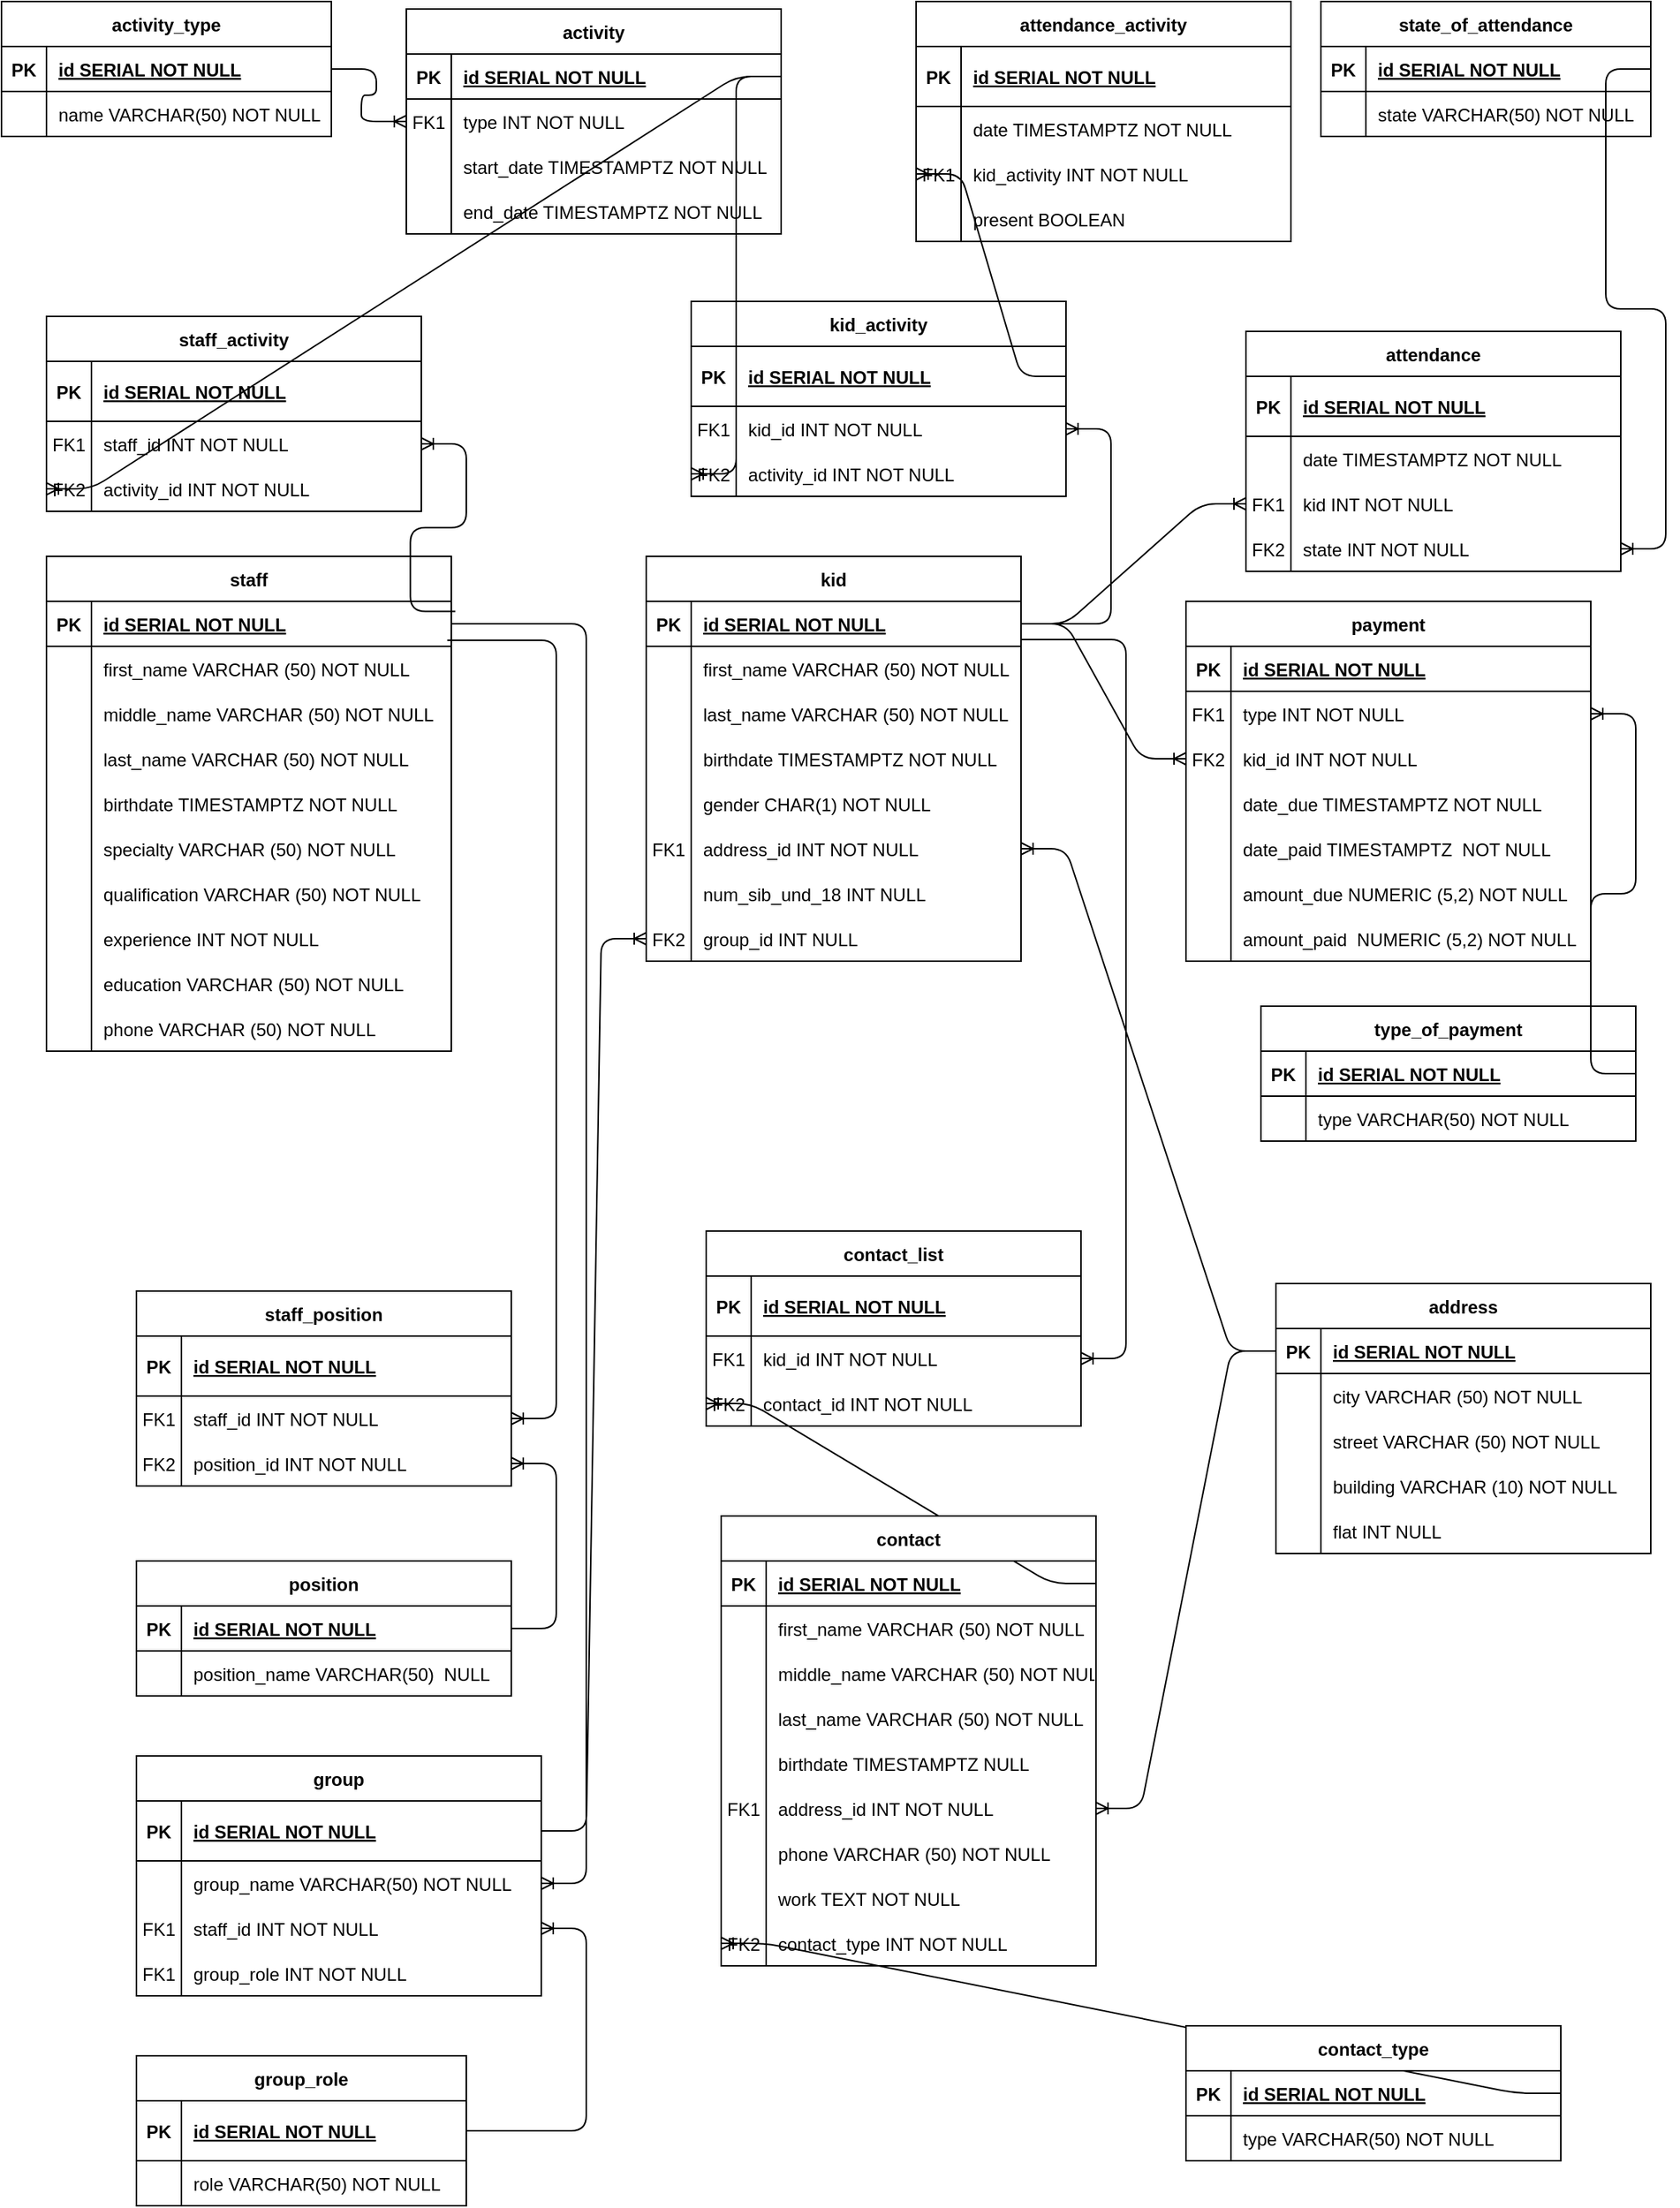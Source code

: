 <mxfile version="13.7.5" type="github">
  <diagram id="R2lEEEUBdFMjLlhIrx00" name="Page-1">
    <mxGraphModel dx="2390" dy="726" grid="1" gridSize="10" guides="1" tooltips="1" connect="1" arrows="1" fold="1" page="1" pageScale="1" pageWidth="1169" pageHeight="827" math="0" shadow="0" extFonts="Permanent Marker^https://fonts.googleapis.com/css?family=Permanent+Marker">
      <root>
        <mxCell id="0" />
        <mxCell id="1" parent="0" />
        <mxCell id="ZOKaeOvNHsElPgNqhk1k-174" value="kid_activity" style="shape=table;startSize=30;container=1;collapsible=1;childLayout=tableLayout;fixedRows=1;rowLines=0;fontStyle=1;align=center;resizeLast=1;" parent="1" vertex="1">
          <mxGeometry x="460" y="220" width="250" height="130" as="geometry" />
        </mxCell>
        <mxCell id="ZOKaeOvNHsElPgNqhk1k-175" value="" style="shape=partialRectangle;collapsible=0;dropTarget=0;pointerEvents=0;fillColor=none;points=[[0,0.5],[1,0.5]];portConstraint=eastwest;top=0;left=0;right=0;bottom=1;" parent="ZOKaeOvNHsElPgNqhk1k-174" vertex="1">
          <mxGeometry y="30" width="250" height="40" as="geometry" />
        </mxCell>
        <mxCell id="ZOKaeOvNHsElPgNqhk1k-176" value="PK" style="shape=partialRectangle;overflow=hidden;connectable=0;fillColor=none;top=0;left=0;bottom=0;right=0;fontStyle=1;" parent="ZOKaeOvNHsElPgNqhk1k-175" vertex="1">
          <mxGeometry width="30" height="40" as="geometry" />
        </mxCell>
        <mxCell id="ZOKaeOvNHsElPgNqhk1k-177" value="id SERIAL NOT NULL " style="shape=partialRectangle;overflow=hidden;connectable=0;fillColor=none;top=0;left=0;bottom=0;right=0;align=left;spacingLeft=6;fontStyle=5;" parent="ZOKaeOvNHsElPgNqhk1k-175" vertex="1">
          <mxGeometry x="30" width="220" height="40" as="geometry" />
        </mxCell>
        <mxCell id="ZOKaeOvNHsElPgNqhk1k-178" value="" style="shape=partialRectangle;collapsible=0;dropTarget=0;pointerEvents=0;fillColor=none;points=[[0,0.5],[1,0.5]];portConstraint=eastwest;top=0;left=0;right=0;bottom=0;" parent="ZOKaeOvNHsElPgNqhk1k-174" vertex="1">
          <mxGeometry y="70" width="250" height="30" as="geometry" />
        </mxCell>
        <mxCell id="ZOKaeOvNHsElPgNqhk1k-179" value="FK1" style="shape=partialRectangle;overflow=hidden;connectable=0;fillColor=none;top=0;left=0;bottom=0;right=0;" parent="ZOKaeOvNHsElPgNqhk1k-178" vertex="1">
          <mxGeometry width="30" height="30" as="geometry" />
        </mxCell>
        <mxCell id="ZOKaeOvNHsElPgNqhk1k-180" value="kid_id INT NOT NULL" style="shape=partialRectangle;overflow=hidden;connectable=0;fillColor=none;top=0;left=0;bottom=0;right=0;align=left;spacingLeft=6;" parent="ZOKaeOvNHsElPgNqhk1k-178" vertex="1">
          <mxGeometry x="30" width="220" height="30" as="geometry" />
        </mxCell>
        <mxCell id="ZOKaeOvNHsElPgNqhk1k-181" value="" style="shape=partialRectangle;collapsible=0;dropTarget=0;pointerEvents=0;fillColor=none;points=[[0,0.5],[1,0.5]];portConstraint=eastwest;top=0;left=0;right=0;bottom=0;" parent="ZOKaeOvNHsElPgNqhk1k-174" vertex="1">
          <mxGeometry y="100" width="250" height="30" as="geometry" />
        </mxCell>
        <mxCell id="ZOKaeOvNHsElPgNqhk1k-182" value="FK2" style="shape=partialRectangle;overflow=hidden;connectable=0;fillColor=none;top=0;left=0;bottom=0;right=0;" parent="ZOKaeOvNHsElPgNqhk1k-181" vertex="1">
          <mxGeometry width="30" height="30" as="geometry" />
        </mxCell>
        <mxCell id="ZOKaeOvNHsElPgNqhk1k-183" value="activity_id INT NOT NULL" style="shape=partialRectangle;overflow=hidden;connectable=0;fillColor=none;top=0;left=0;bottom=0;right=0;align=left;spacingLeft=6;" parent="ZOKaeOvNHsElPgNqhk1k-181" vertex="1">
          <mxGeometry x="30" width="220" height="30" as="geometry" />
        </mxCell>
        <mxCell id="C-vyLk0tnHw3VtMMgP7b-23" value="activity" style="shape=table;startSize=30;container=1;collapsible=1;childLayout=tableLayout;fixedRows=1;rowLines=0;fontStyle=1;align=center;resizeLast=1;" parent="1" vertex="1">
          <mxGeometry x="270" y="25" width="250" height="150" as="geometry" />
        </mxCell>
        <mxCell id="C-vyLk0tnHw3VtMMgP7b-24" value="" style="shape=partialRectangle;collapsible=0;dropTarget=0;pointerEvents=0;fillColor=none;points=[[0,0.5],[1,0.5]];portConstraint=eastwest;top=0;left=0;right=0;bottom=1;" parent="C-vyLk0tnHw3VtMMgP7b-23" vertex="1">
          <mxGeometry y="30" width="250" height="30" as="geometry" />
        </mxCell>
        <mxCell id="C-vyLk0tnHw3VtMMgP7b-25" value="PK" style="shape=partialRectangle;overflow=hidden;connectable=0;fillColor=none;top=0;left=0;bottom=0;right=0;fontStyle=1;" parent="C-vyLk0tnHw3VtMMgP7b-24" vertex="1">
          <mxGeometry width="30" height="30" as="geometry" />
        </mxCell>
        <mxCell id="C-vyLk0tnHw3VtMMgP7b-26" value="id SERIAL NOT NULL " style="shape=partialRectangle;overflow=hidden;connectable=0;fillColor=none;top=0;left=0;bottom=0;right=0;align=left;spacingLeft=6;fontStyle=5;" parent="C-vyLk0tnHw3VtMMgP7b-24" vertex="1">
          <mxGeometry x="30" width="220" height="30" as="geometry" />
        </mxCell>
        <mxCell id="C-vyLk0tnHw3VtMMgP7b-27" value="" style="shape=partialRectangle;collapsible=0;dropTarget=0;pointerEvents=0;fillColor=none;points=[[0,0.5],[1,0.5]];portConstraint=eastwest;top=0;left=0;right=0;bottom=0;" parent="C-vyLk0tnHw3VtMMgP7b-23" vertex="1">
          <mxGeometry y="60" width="250" height="30" as="geometry" />
        </mxCell>
        <mxCell id="C-vyLk0tnHw3VtMMgP7b-28" value="FK1" style="shape=partialRectangle;overflow=hidden;connectable=0;fillColor=none;top=0;left=0;bottom=0;right=0;" parent="C-vyLk0tnHw3VtMMgP7b-27" vertex="1">
          <mxGeometry width="30" height="30" as="geometry" />
        </mxCell>
        <mxCell id="C-vyLk0tnHw3VtMMgP7b-29" value="type INT NOT NULL" style="shape=partialRectangle;overflow=hidden;connectable=0;fillColor=none;top=0;left=0;bottom=0;right=0;align=left;spacingLeft=6;" parent="C-vyLk0tnHw3VtMMgP7b-27" vertex="1">
          <mxGeometry x="30" width="220" height="30" as="geometry" />
        </mxCell>
        <mxCell id="ZOKaeOvNHsElPgNqhk1k-4" value="" style="shape=partialRectangle;collapsible=0;dropTarget=0;pointerEvents=0;fillColor=none;points=[[0,0.5],[1,0.5]];portConstraint=eastwest;top=0;left=0;right=0;bottom=0;" parent="C-vyLk0tnHw3VtMMgP7b-23" vertex="1">
          <mxGeometry y="90" width="250" height="30" as="geometry" />
        </mxCell>
        <mxCell id="ZOKaeOvNHsElPgNqhk1k-5" value="" style="shape=partialRectangle;overflow=hidden;connectable=0;fillColor=none;top=0;left=0;bottom=0;right=0;" parent="ZOKaeOvNHsElPgNqhk1k-4" vertex="1">
          <mxGeometry width="30" height="30" as="geometry" />
        </mxCell>
        <mxCell id="ZOKaeOvNHsElPgNqhk1k-6" value="start_date TIMESTAMPTZ NOT NULL" style="shape=partialRectangle;overflow=hidden;connectable=0;fillColor=none;top=0;left=0;bottom=0;right=0;align=left;spacingLeft=6;" parent="ZOKaeOvNHsElPgNqhk1k-4" vertex="1">
          <mxGeometry x="30" width="220" height="30" as="geometry" />
        </mxCell>
        <mxCell id="ZOKaeOvNHsElPgNqhk1k-7" value="" style="shape=partialRectangle;collapsible=0;dropTarget=0;pointerEvents=0;fillColor=none;points=[[0,0.5],[1,0.5]];portConstraint=eastwest;top=0;left=0;right=0;bottom=0;" parent="C-vyLk0tnHw3VtMMgP7b-23" vertex="1">
          <mxGeometry y="120" width="250" height="30" as="geometry" />
        </mxCell>
        <mxCell id="ZOKaeOvNHsElPgNqhk1k-8" value="" style="shape=partialRectangle;overflow=hidden;connectable=0;fillColor=none;top=0;left=0;bottom=0;right=0;" parent="ZOKaeOvNHsElPgNqhk1k-7" vertex="1">
          <mxGeometry width="30" height="30" as="geometry" />
        </mxCell>
        <mxCell id="ZOKaeOvNHsElPgNqhk1k-9" value="end_date TIMESTAMPTZ NOT NULL" style="shape=partialRectangle;overflow=hidden;connectable=0;fillColor=none;top=0;left=0;bottom=0;right=0;align=left;spacingLeft=6;" parent="ZOKaeOvNHsElPgNqhk1k-7" vertex="1">
          <mxGeometry x="30" width="220" height="30" as="geometry" />
        </mxCell>
        <mxCell id="ZOKaeOvNHsElPgNqhk1k-49" value="attendance_activity" style="shape=table;startSize=30;container=1;collapsible=1;childLayout=tableLayout;fixedRows=1;rowLines=0;fontStyle=1;align=center;resizeLast=1;" parent="1" vertex="1">
          <mxGeometry x="610" y="20" width="250" height="160" as="geometry" />
        </mxCell>
        <mxCell id="ZOKaeOvNHsElPgNqhk1k-50" value="" style="shape=partialRectangle;collapsible=0;dropTarget=0;pointerEvents=0;fillColor=none;points=[[0,0.5],[1,0.5]];portConstraint=eastwest;top=0;left=0;right=0;bottom=1;" parent="ZOKaeOvNHsElPgNqhk1k-49" vertex="1">
          <mxGeometry y="30" width="250" height="40" as="geometry" />
        </mxCell>
        <mxCell id="ZOKaeOvNHsElPgNqhk1k-51" value="PK" style="shape=partialRectangle;overflow=hidden;connectable=0;fillColor=none;top=0;left=0;bottom=0;right=0;fontStyle=1;" parent="ZOKaeOvNHsElPgNqhk1k-50" vertex="1">
          <mxGeometry width="30" height="40" as="geometry" />
        </mxCell>
        <mxCell id="ZOKaeOvNHsElPgNqhk1k-52" value="id SERIAL NOT NULL " style="shape=partialRectangle;overflow=hidden;connectable=0;fillColor=none;top=0;left=0;bottom=0;right=0;align=left;spacingLeft=6;fontStyle=5;" parent="ZOKaeOvNHsElPgNqhk1k-50" vertex="1">
          <mxGeometry x="30" width="220" height="40" as="geometry" />
        </mxCell>
        <mxCell id="ZOKaeOvNHsElPgNqhk1k-53" value="" style="shape=partialRectangle;collapsible=0;dropTarget=0;pointerEvents=0;fillColor=none;points=[[0,0.5],[1,0.5]];portConstraint=eastwest;top=0;left=0;right=0;bottom=0;" parent="ZOKaeOvNHsElPgNqhk1k-49" vertex="1">
          <mxGeometry y="70" width="250" height="30" as="geometry" />
        </mxCell>
        <mxCell id="ZOKaeOvNHsElPgNqhk1k-54" value="" style="shape=partialRectangle;overflow=hidden;connectable=0;fillColor=none;top=0;left=0;bottom=0;right=0;" parent="ZOKaeOvNHsElPgNqhk1k-53" vertex="1">
          <mxGeometry width="30" height="30" as="geometry" />
        </mxCell>
        <mxCell id="ZOKaeOvNHsElPgNqhk1k-55" value="date TIMESTAMPTZ NOT NULL" style="shape=partialRectangle;overflow=hidden;connectable=0;fillColor=none;top=0;left=0;bottom=0;right=0;align=left;spacingLeft=6;" parent="ZOKaeOvNHsElPgNqhk1k-53" vertex="1">
          <mxGeometry x="30" width="220" height="30" as="geometry" />
        </mxCell>
        <mxCell id="ZOKaeOvNHsElPgNqhk1k-56" value="" style="shape=partialRectangle;collapsible=0;dropTarget=0;pointerEvents=0;fillColor=none;points=[[0,0.5],[1,0.5]];portConstraint=eastwest;top=0;left=0;right=0;bottom=0;" parent="ZOKaeOvNHsElPgNqhk1k-49" vertex="1">
          <mxGeometry y="100" width="250" height="30" as="geometry" />
        </mxCell>
        <mxCell id="ZOKaeOvNHsElPgNqhk1k-57" value="FK1" style="shape=partialRectangle;overflow=hidden;connectable=0;fillColor=none;top=0;left=0;bottom=0;right=0;" parent="ZOKaeOvNHsElPgNqhk1k-56" vertex="1">
          <mxGeometry width="30" height="30" as="geometry" />
        </mxCell>
        <mxCell id="ZOKaeOvNHsElPgNqhk1k-58" value="kid_activity INT NOT NULL" style="shape=partialRectangle;overflow=hidden;connectable=0;fillColor=none;top=0;left=0;bottom=0;right=0;align=left;spacingLeft=6;" parent="ZOKaeOvNHsElPgNqhk1k-56" vertex="1">
          <mxGeometry x="30" width="220" height="30" as="geometry" />
        </mxCell>
        <mxCell id="ZOKaeOvNHsElPgNqhk1k-59" value="" style="shape=partialRectangle;collapsible=0;dropTarget=0;pointerEvents=0;fillColor=none;points=[[0,0.5],[1,0.5]];portConstraint=eastwest;top=0;left=0;right=0;bottom=0;" parent="ZOKaeOvNHsElPgNqhk1k-49" vertex="1">
          <mxGeometry y="130" width="250" height="30" as="geometry" />
        </mxCell>
        <mxCell id="ZOKaeOvNHsElPgNqhk1k-60" value="" style="shape=partialRectangle;overflow=hidden;connectable=0;fillColor=none;top=0;left=0;bottom=0;right=0;" parent="ZOKaeOvNHsElPgNqhk1k-59" vertex="1">
          <mxGeometry width="30" height="30" as="geometry" />
        </mxCell>
        <mxCell id="ZOKaeOvNHsElPgNqhk1k-61" value="present BOOLEAN" style="shape=partialRectangle;overflow=hidden;connectable=0;fillColor=none;top=0;left=0;bottom=0;right=0;align=left;spacingLeft=6;" parent="ZOKaeOvNHsElPgNqhk1k-59" vertex="1">
          <mxGeometry x="30" width="220" height="30" as="geometry" />
        </mxCell>
        <mxCell id="ZOKaeOvNHsElPgNqhk1k-279" value="state_of_attendance" style="shape=table;startSize=30;container=1;collapsible=1;childLayout=tableLayout;fixedRows=1;rowLines=0;fontStyle=1;align=center;resizeLast=1;" parent="1" vertex="1">
          <mxGeometry x="880" y="20" width="220" height="90" as="geometry" />
        </mxCell>
        <mxCell id="ZOKaeOvNHsElPgNqhk1k-280" value="" style="shape=partialRectangle;collapsible=0;dropTarget=0;pointerEvents=0;fillColor=none;points=[[0,0.5],[1,0.5]];portConstraint=eastwest;top=0;left=0;right=0;bottom=1;" parent="ZOKaeOvNHsElPgNqhk1k-279" vertex="1">
          <mxGeometry y="30" width="220" height="30" as="geometry" />
        </mxCell>
        <mxCell id="ZOKaeOvNHsElPgNqhk1k-281" value="PK" style="shape=partialRectangle;overflow=hidden;connectable=0;fillColor=none;top=0;left=0;bottom=0;right=0;fontStyle=1;" parent="ZOKaeOvNHsElPgNqhk1k-280" vertex="1">
          <mxGeometry width="30" height="30" as="geometry" />
        </mxCell>
        <mxCell id="ZOKaeOvNHsElPgNqhk1k-282" value="id SERIAL NOT NULL" style="shape=partialRectangle;overflow=hidden;connectable=0;fillColor=none;top=0;left=0;bottom=0;right=0;align=left;spacingLeft=6;fontStyle=5;" parent="ZOKaeOvNHsElPgNqhk1k-280" vertex="1">
          <mxGeometry x="30" width="190" height="30" as="geometry" />
        </mxCell>
        <mxCell id="ZOKaeOvNHsElPgNqhk1k-283" value="" style="shape=partialRectangle;collapsible=0;dropTarget=0;pointerEvents=0;fillColor=none;points=[[0,0.5],[1,0.5]];portConstraint=eastwest;top=0;left=0;right=0;bottom=0;" parent="ZOKaeOvNHsElPgNqhk1k-279" vertex="1">
          <mxGeometry y="60" width="220" height="30" as="geometry" />
        </mxCell>
        <mxCell id="ZOKaeOvNHsElPgNqhk1k-284" value="" style="shape=partialRectangle;overflow=hidden;connectable=0;fillColor=none;top=0;left=0;bottom=0;right=0;" parent="ZOKaeOvNHsElPgNqhk1k-283" vertex="1">
          <mxGeometry width="30" height="30" as="geometry" />
        </mxCell>
        <mxCell id="ZOKaeOvNHsElPgNqhk1k-285" value="state VARCHAR(50) NOT NULL" style="shape=partialRectangle;overflow=hidden;connectable=0;fillColor=none;top=0;left=0;bottom=0;right=0;align=left;spacingLeft=6;" parent="ZOKaeOvNHsElPgNqhk1k-283" vertex="1">
          <mxGeometry x="30" width="190" height="30" as="geometry" />
        </mxCell>
        <mxCell id="ZOKaeOvNHsElPgNqhk1k-294" value="" style="edgeStyle=entityRelationEdgeStyle;fontSize=12;html=1;endArrow=ERoneToMany;entryX=0;entryY=0.5;entryDx=0;entryDy=0;exitX=1;exitY=0.5;exitDx=0;exitDy=0;" parent="1" source="C-vyLk0tnHw3VtMMgP7b-3" target="C-vyLk0tnHw3VtMMgP7b-27" edge="1">
          <mxGeometry width="100" height="100" relative="1" as="geometry">
            <mxPoint x="120" y="120" as="sourcePoint" />
            <mxPoint x="290" y="120" as="targetPoint" />
          </mxGeometry>
        </mxCell>
        <mxCell id="C-vyLk0tnHw3VtMMgP7b-2" value="activity_type" style="shape=table;startSize=30;container=1;collapsible=1;childLayout=tableLayout;fixedRows=1;rowLines=0;fontStyle=1;align=center;resizeLast=1;" parent="1" vertex="1">
          <mxGeometry y="20" width="220" height="90" as="geometry" />
        </mxCell>
        <mxCell id="C-vyLk0tnHw3VtMMgP7b-3" value="" style="shape=partialRectangle;collapsible=0;dropTarget=0;pointerEvents=0;fillColor=none;points=[[0,0.5],[1,0.5]];portConstraint=eastwest;top=0;left=0;right=0;bottom=1;" parent="C-vyLk0tnHw3VtMMgP7b-2" vertex="1">
          <mxGeometry y="30" width="220" height="30" as="geometry" />
        </mxCell>
        <mxCell id="C-vyLk0tnHw3VtMMgP7b-4" value="PK" style="shape=partialRectangle;overflow=hidden;connectable=0;fillColor=none;top=0;left=0;bottom=0;right=0;fontStyle=1;" parent="C-vyLk0tnHw3VtMMgP7b-3" vertex="1">
          <mxGeometry width="30" height="30" as="geometry" />
        </mxCell>
        <mxCell id="C-vyLk0tnHw3VtMMgP7b-5" value="id SERIAL NOT NULL" style="shape=partialRectangle;overflow=hidden;connectable=0;fillColor=none;top=0;left=0;bottom=0;right=0;align=left;spacingLeft=6;fontStyle=5;" parent="C-vyLk0tnHw3VtMMgP7b-3" vertex="1">
          <mxGeometry x="30" width="190" height="30" as="geometry" />
        </mxCell>
        <mxCell id="C-vyLk0tnHw3VtMMgP7b-6" value="" style="shape=partialRectangle;collapsible=0;dropTarget=0;pointerEvents=0;fillColor=none;points=[[0,0.5],[1,0.5]];portConstraint=eastwest;top=0;left=0;right=0;bottom=0;" parent="C-vyLk0tnHw3VtMMgP7b-2" vertex="1">
          <mxGeometry y="60" width="220" height="30" as="geometry" />
        </mxCell>
        <mxCell id="C-vyLk0tnHw3VtMMgP7b-7" value="" style="shape=partialRectangle;overflow=hidden;connectable=0;fillColor=none;top=0;left=0;bottom=0;right=0;" parent="C-vyLk0tnHw3VtMMgP7b-6" vertex="1">
          <mxGeometry width="30" height="30" as="geometry" />
        </mxCell>
        <mxCell id="C-vyLk0tnHw3VtMMgP7b-8" value="name VARCHAR(50) NOT NULL" style="shape=partialRectangle;overflow=hidden;connectable=0;fillColor=none;top=0;left=0;bottom=0;right=0;align=left;spacingLeft=6;" parent="C-vyLk0tnHw3VtMMgP7b-6" vertex="1">
          <mxGeometry x="30" width="190" height="30" as="geometry" />
        </mxCell>
        <mxCell id="ZOKaeOvNHsElPgNqhk1k-295" value="" style="edgeStyle=entityRelationEdgeStyle;fontSize=12;html=1;endArrow=ERoneToMany;exitX=1;exitY=0.5;exitDx=0;exitDy=0;" parent="1" source="ZOKaeOvNHsElPgNqhk1k-280" target="ZOKaeOvNHsElPgNqhk1k-44" edge="1">
          <mxGeometry width="100" height="100" relative="1" as="geometry">
            <mxPoint x="540" y="390" as="sourcePoint" />
            <mxPoint x="890" y="340" as="targetPoint" />
          </mxGeometry>
        </mxCell>
        <mxCell id="ZOKaeOvNHsElPgNqhk1k-296" value="" style="edgeStyle=entityRelationEdgeStyle;fontSize=12;html=1;endArrow=ERoneToMany;exitX=1;exitY=0.5;exitDx=0;exitDy=0;entryX=0;entryY=0.5;entryDx=0;entryDy=0;" parent="1" source="ZOKaeOvNHsElPgNqhk1k-134" target="ZOKaeOvNHsElPgNqhk1k-41" edge="1">
          <mxGeometry width="100" height="100" relative="1" as="geometry">
            <mxPoint x="540" y="390" as="sourcePoint" />
            <mxPoint x="640" y="290" as="targetPoint" />
          </mxGeometry>
        </mxCell>
        <mxCell id="ZOKaeOvNHsElPgNqhk1k-297" value="" style="edgeStyle=entityRelationEdgeStyle;fontSize=12;html=1;endArrow=ERoneToMany;exitX=1;exitY=0.5;exitDx=0;exitDy=0;" parent="1" source="ZOKaeOvNHsElPgNqhk1k-134" target="ZOKaeOvNHsElPgNqhk1k-178" edge="1">
          <mxGeometry width="100" height="100" relative="1" as="geometry">
            <mxPoint x="710" y="440" as="sourcePoint" />
            <mxPoint x="640" y="290" as="targetPoint" />
          </mxGeometry>
        </mxCell>
        <mxCell id="ZOKaeOvNHsElPgNqhk1k-298" value="" style="edgeStyle=entityRelationEdgeStyle;fontSize=12;html=1;endArrow=ERoneToMany;exitX=1;exitY=0.5;exitDx=0;exitDy=0;entryX=0;entryY=0.5;entryDx=0;entryDy=0;" parent="1" source="C-vyLk0tnHw3VtMMgP7b-24" target="ZOKaeOvNHsElPgNqhk1k-181" edge="1">
          <mxGeometry width="100" height="100" relative="1" as="geometry">
            <mxPoint x="540" y="390" as="sourcePoint" />
            <mxPoint x="450" y="330" as="targetPoint" />
          </mxGeometry>
        </mxCell>
        <mxCell id="ZOKaeOvNHsElPgNqhk1k-299" value="" style="edgeStyle=entityRelationEdgeStyle;fontSize=12;html=1;endArrow=ERoneToMany;exitX=1;exitY=0.5;exitDx=0;exitDy=0;entryX=0;entryY=0.5;entryDx=0;entryDy=0;" parent="1" source="ZOKaeOvNHsElPgNqhk1k-175" target="ZOKaeOvNHsElPgNqhk1k-56" edge="1">
          <mxGeometry width="100" height="100" relative="1" as="geometry">
            <mxPoint x="540" y="390" as="sourcePoint" />
            <mxPoint x="640" y="290" as="targetPoint" />
          </mxGeometry>
        </mxCell>
        <mxCell id="ZOKaeOvNHsElPgNqhk1k-300" value="" style="edgeStyle=entityRelationEdgeStyle;fontSize=12;html=1;endArrow=ERoneToMany;" parent="1" source="C-vyLk0tnHw3VtMMgP7b-14" target="ZOKaeOvNHsElPgNqhk1k-78" edge="1">
          <mxGeometry width="100" height="100" relative="1" as="geometry">
            <mxPoint x="540" y="810" as="sourcePoint" />
            <mxPoint x="640" y="710" as="targetPoint" />
          </mxGeometry>
        </mxCell>
        <mxCell id="ZOKaeOvNHsElPgNqhk1k-301" value="" style="edgeStyle=entityRelationEdgeStyle;fontSize=12;html=1;endArrow=ERoneToMany;exitX=1;exitY=0.5;exitDx=0;exitDy=0;entryX=0;entryY=0.5;entryDx=0;entryDy=0;" parent="1" source="ZOKaeOvNHsElPgNqhk1k-103" target="ZOKaeOvNHsElPgNqhk1k-87" edge="1">
          <mxGeometry width="100" height="100" relative="1" as="geometry">
            <mxPoint x="540" y="810" as="sourcePoint" />
            <mxPoint x="560" y="1140" as="targetPoint" />
          </mxGeometry>
        </mxCell>
        <mxCell id="ZOKaeOvNHsElPgNqhk1k-302" value="" style="edgeStyle=entityRelationEdgeStyle;fontSize=12;html=1;endArrow=ERoneToMany;" parent="1" source="C-vyLk0tnHw3VtMMgP7b-14" target="ZOKaeOvNHsElPgNqhk1k-152" edge="1">
          <mxGeometry width="100" height="100" relative="1" as="geometry">
            <mxPoint x="1150" y="850" as="sourcePoint" />
            <mxPoint x="640" y="710" as="targetPoint" />
          </mxGeometry>
        </mxCell>
        <mxCell id="ZOKaeOvNHsElPgNqhk1k-303" value="" style="edgeStyle=entityRelationEdgeStyle;fontSize=12;html=1;endArrow=ERoneToMany;entryX=0;entryY=0.5;entryDx=0;entryDy=0;exitX=1;exitY=0.5;exitDx=0;exitDy=0;" parent="1" source="ZOKaeOvNHsElPgNqhk1k-63" target="ZOKaeOvNHsElPgNqhk1k-100" edge="1">
          <mxGeometry width="100" height="100" relative="1" as="geometry">
            <mxPoint x="510" y="1070" as="sourcePoint" />
            <mxPoint x="640" y="1000" as="targetPoint" />
          </mxGeometry>
        </mxCell>
        <mxCell id="ZOKaeOvNHsElPgNqhk1k-34" value="attendance" style="shape=table;startSize=30;container=1;collapsible=1;childLayout=tableLayout;fixedRows=1;rowLines=0;fontStyle=1;align=center;resizeLast=1;" parent="1" vertex="1">
          <mxGeometry x="830" y="240" width="250" height="160" as="geometry" />
        </mxCell>
        <mxCell id="ZOKaeOvNHsElPgNqhk1k-35" value="" style="shape=partialRectangle;collapsible=0;dropTarget=0;pointerEvents=0;fillColor=none;points=[[0,0.5],[1,0.5]];portConstraint=eastwest;top=0;left=0;right=0;bottom=1;" parent="ZOKaeOvNHsElPgNqhk1k-34" vertex="1">
          <mxGeometry y="30" width="250" height="40" as="geometry" />
        </mxCell>
        <mxCell id="ZOKaeOvNHsElPgNqhk1k-36" value="PK" style="shape=partialRectangle;overflow=hidden;connectable=0;fillColor=none;top=0;left=0;bottom=0;right=0;fontStyle=1;" parent="ZOKaeOvNHsElPgNqhk1k-35" vertex="1">
          <mxGeometry width="30" height="40" as="geometry" />
        </mxCell>
        <mxCell id="ZOKaeOvNHsElPgNqhk1k-37" value="id SERIAL NOT NULL " style="shape=partialRectangle;overflow=hidden;connectable=0;fillColor=none;top=0;left=0;bottom=0;right=0;align=left;spacingLeft=6;fontStyle=5;" parent="ZOKaeOvNHsElPgNqhk1k-35" vertex="1">
          <mxGeometry x="30" width="220" height="40" as="geometry" />
        </mxCell>
        <mxCell id="ZOKaeOvNHsElPgNqhk1k-38" value="" style="shape=partialRectangle;collapsible=0;dropTarget=0;pointerEvents=0;fillColor=none;points=[[0,0.5],[1,0.5]];portConstraint=eastwest;top=0;left=0;right=0;bottom=0;" parent="ZOKaeOvNHsElPgNqhk1k-34" vertex="1">
          <mxGeometry y="70" width="250" height="30" as="geometry" />
        </mxCell>
        <mxCell id="ZOKaeOvNHsElPgNqhk1k-39" value="" style="shape=partialRectangle;overflow=hidden;connectable=0;fillColor=none;top=0;left=0;bottom=0;right=0;" parent="ZOKaeOvNHsElPgNqhk1k-38" vertex="1">
          <mxGeometry width="30" height="30" as="geometry" />
        </mxCell>
        <mxCell id="ZOKaeOvNHsElPgNqhk1k-40" value="date TIMESTAMPTZ NOT NULL" style="shape=partialRectangle;overflow=hidden;connectable=0;fillColor=none;top=0;left=0;bottom=0;right=0;align=left;spacingLeft=6;" parent="ZOKaeOvNHsElPgNqhk1k-38" vertex="1">
          <mxGeometry x="30" width="220" height="30" as="geometry" />
        </mxCell>
        <mxCell id="ZOKaeOvNHsElPgNqhk1k-41" value="" style="shape=partialRectangle;collapsible=0;dropTarget=0;pointerEvents=0;fillColor=none;points=[[0,0.5],[1,0.5]];portConstraint=eastwest;top=0;left=0;right=0;bottom=0;" parent="ZOKaeOvNHsElPgNqhk1k-34" vertex="1">
          <mxGeometry y="100" width="250" height="30" as="geometry" />
        </mxCell>
        <mxCell id="ZOKaeOvNHsElPgNqhk1k-42" value="FK1" style="shape=partialRectangle;overflow=hidden;connectable=0;fillColor=none;top=0;left=0;bottom=0;right=0;" parent="ZOKaeOvNHsElPgNqhk1k-41" vertex="1">
          <mxGeometry width="30" height="30" as="geometry" />
        </mxCell>
        <mxCell id="ZOKaeOvNHsElPgNqhk1k-43" value="kid INT NOT NULL" style="shape=partialRectangle;overflow=hidden;connectable=0;fillColor=none;top=0;left=0;bottom=0;right=0;align=left;spacingLeft=6;" parent="ZOKaeOvNHsElPgNqhk1k-41" vertex="1">
          <mxGeometry x="30" width="220" height="30" as="geometry" />
        </mxCell>
        <mxCell id="ZOKaeOvNHsElPgNqhk1k-44" value="" style="shape=partialRectangle;collapsible=0;dropTarget=0;pointerEvents=0;fillColor=none;points=[[0,0.5],[1,0.5]];portConstraint=eastwest;top=0;left=0;right=0;bottom=0;" parent="ZOKaeOvNHsElPgNqhk1k-34" vertex="1">
          <mxGeometry y="130" width="250" height="30" as="geometry" />
        </mxCell>
        <mxCell id="ZOKaeOvNHsElPgNqhk1k-45" value="FK2" style="shape=partialRectangle;overflow=hidden;connectable=0;fillColor=none;top=0;left=0;bottom=0;right=0;" parent="ZOKaeOvNHsElPgNqhk1k-44" vertex="1">
          <mxGeometry width="30" height="30" as="geometry" />
        </mxCell>
        <mxCell id="ZOKaeOvNHsElPgNqhk1k-46" value="state INT NOT NULL" style="shape=partialRectangle;overflow=hidden;connectable=0;fillColor=none;top=0;left=0;bottom=0;right=0;align=left;spacingLeft=6;" parent="ZOKaeOvNHsElPgNqhk1k-44" vertex="1">
          <mxGeometry x="30" width="220" height="30" as="geometry" />
        </mxCell>
        <mxCell id="ZOKaeOvNHsElPgNqhk1k-133" value="kid" style="shape=table;startSize=30;container=1;collapsible=1;childLayout=tableLayout;fixedRows=1;rowLines=0;fontStyle=1;align=center;resizeLast=1;" parent="1" vertex="1">
          <mxGeometry x="430" y="390" width="250" height="270" as="geometry" />
        </mxCell>
        <mxCell id="ZOKaeOvNHsElPgNqhk1k-134" value="" style="shape=partialRectangle;collapsible=0;dropTarget=0;pointerEvents=0;fillColor=none;points=[[0,0.5],[1,0.5]];portConstraint=eastwest;top=0;left=0;right=0;bottom=1;" parent="ZOKaeOvNHsElPgNqhk1k-133" vertex="1">
          <mxGeometry y="30" width="250" height="30" as="geometry" />
        </mxCell>
        <mxCell id="ZOKaeOvNHsElPgNqhk1k-135" value="PK" style="shape=partialRectangle;overflow=hidden;connectable=0;fillColor=none;top=0;left=0;bottom=0;right=0;fontStyle=1;" parent="ZOKaeOvNHsElPgNqhk1k-134" vertex="1">
          <mxGeometry width="30" height="30" as="geometry" />
        </mxCell>
        <mxCell id="ZOKaeOvNHsElPgNqhk1k-136" value="id SERIAL NOT NULL" style="shape=partialRectangle;overflow=hidden;connectable=0;fillColor=none;top=0;left=0;bottom=0;right=0;align=left;spacingLeft=6;fontStyle=5;" parent="ZOKaeOvNHsElPgNqhk1k-134" vertex="1">
          <mxGeometry x="30" width="220" height="30" as="geometry" />
        </mxCell>
        <mxCell id="ZOKaeOvNHsElPgNqhk1k-137" value="" style="shape=partialRectangle;collapsible=0;dropTarget=0;pointerEvents=0;fillColor=none;points=[[0,0.5],[1,0.5]];portConstraint=eastwest;top=0;left=0;right=0;bottom=0;" parent="ZOKaeOvNHsElPgNqhk1k-133" vertex="1">
          <mxGeometry y="60" width="250" height="30" as="geometry" />
        </mxCell>
        <mxCell id="ZOKaeOvNHsElPgNqhk1k-138" value="" style="shape=partialRectangle;overflow=hidden;connectable=0;fillColor=none;top=0;left=0;bottom=0;right=0;" parent="ZOKaeOvNHsElPgNqhk1k-137" vertex="1">
          <mxGeometry width="30" height="30" as="geometry" />
        </mxCell>
        <mxCell id="ZOKaeOvNHsElPgNqhk1k-139" value="first_name VARCHAR (50) NOT NULL" style="shape=partialRectangle;overflow=hidden;connectable=0;fillColor=none;top=0;left=0;bottom=0;right=0;align=left;spacingLeft=6;" parent="ZOKaeOvNHsElPgNqhk1k-137" vertex="1">
          <mxGeometry x="30" width="220" height="30" as="geometry" />
        </mxCell>
        <mxCell id="ZOKaeOvNHsElPgNqhk1k-140" value="" style="shape=partialRectangle;collapsible=0;dropTarget=0;pointerEvents=0;fillColor=none;points=[[0,0.5],[1,0.5]];portConstraint=eastwest;top=0;left=0;right=0;bottom=0;" parent="ZOKaeOvNHsElPgNqhk1k-133" vertex="1">
          <mxGeometry y="90" width="250" height="30" as="geometry" />
        </mxCell>
        <mxCell id="ZOKaeOvNHsElPgNqhk1k-141" value="" style="shape=partialRectangle;overflow=hidden;connectable=0;fillColor=none;top=0;left=0;bottom=0;right=0;" parent="ZOKaeOvNHsElPgNqhk1k-140" vertex="1">
          <mxGeometry width="30" height="30" as="geometry" />
        </mxCell>
        <mxCell id="ZOKaeOvNHsElPgNqhk1k-142" value="last_name VARCHAR (50) NOT NULL" style="shape=partialRectangle;overflow=hidden;connectable=0;fillColor=none;top=0;left=0;bottom=0;right=0;align=left;spacingLeft=6;" parent="ZOKaeOvNHsElPgNqhk1k-140" vertex="1">
          <mxGeometry x="30" width="220" height="30" as="geometry" />
        </mxCell>
        <mxCell id="ZOKaeOvNHsElPgNqhk1k-146" value="" style="shape=partialRectangle;collapsible=0;dropTarget=0;pointerEvents=0;fillColor=none;points=[[0,0.5],[1,0.5]];portConstraint=eastwest;top=0;left=0;right=0;bottom=0;" parent="ZOKaeOvNHsElPgNqhk1k-133" vertex="1">
          <mxGeometry y="120" width="250" height="30" as="geometry" />
        </mxCell>
        <mxCell id="ZOKaeOvNHsElPgNqhk1k-147" value="" style="shape=partialRectangle;overflow=hidden;connectable=0;fillColor=none;top=0;left=0;bottom=0;right=0;" parent="ZOKaeOvNHsElPgNqhk1k-146" vertex="1">
          <mxGeometry width="30" height="30" as="geometry" />
        </mxCell>
        <mxCell id="ZOKaeOvNHsElPgNqhk1k-148" value="birthdate TIMESTAMPTZ NOT NULL" style="shape=partialRectangle;overflow=hidden;connectable=0;fillColor=none;top=0;left=0;bottom=0;right=0;align=left;spacingLeft=6;" parent="ZOKaeOvNHsElPgNqhk1k-146" vertex="1">
          <mxGeometry x="30" width="220" height="30" as="geometry" />
        </mxCell>
        <mxCell id="ZOKaeOvNHsElPgNqhk1k-149" value="" style="shape=partialRectangle;collapsible=0;dropTarget=0;pointerEvents=0;fillColor=none;points=[[0,0.5],[1,0.5]];portConstraint=eastwest;top=0;left=0;right=0;bottom=0;" parent="ZOKaeOvNHsElPgNqhk1k-133" vertex="1">
          <mxGeometry y="150" width="250" height="30" as="geometry" />
        </mxCell>
        <mxCell id="ZOKaeOvNHsElPgNqhk1k-150" value="" style="shape=partialRectangle;overflow=hidden;connectable=0;fillColor=none;top=0;left=0;bottom=0;right=0;" parent="ZOKaeOvNHsElPgNqhk1k-149" vertex="1">
          <mxGeometry width="30" height="30" as="geometry" />
        </mxCell>
        <mxCell id="ZOKaeOvNHsElPgNqhk1k-151" value="gender CHAR(1) NOT NULL" style="shape=partialRectangle;overflow=hidden;connectable=0;fillColor=none;top=0;left=0;bottom=0;right=0;align=left;spacingLeft=6;" parent="ZOKaeOvNHsElPgNqhk1k-149" vertex="1">
          <mxGeometry x="30" width="220" height="30" as="geometry" />
        </mxCell>
        <mxCell id="ZOKaeOvNHsElPgNqhk1k-152" value="" style="shape=partialRectangle;collapsible=0;dropTarget=0;pointerEvents=0;fillColor=none;points=[[0,0.5],[1,0.5]];portConstraint=eastwest;top=0;left=0;right=0;bottom=0;" parent="ZOKaeOvNHsElPgNqhk1k-133" vertex="1">
          <mxGeometry y="180" width="250" height="30" as="geometry" />
        </mxCell>
        <mxCell id="ZOKaeOvNHsElPgNqhk1k-153" value="FK1" style="shape=partialRectangle;overflow=hidden;connectable=0;fillColor=none;top=0;left=0;bottom=0;right=0;" parent="ZOKaeOvNHsElPgNqhk1k-152" vertex="1">
          <mxGeometry width="30" height="30" as="geometry" />
        </mxCell>
        <mxCell id="ZOKaeOvNHsElPgNqhk1k-154" value="address_id INT NOT NULL" style="shape=partialRectangle;overflow=hidden;connectable=0;fillColor=none;top=0;left=0;bottom=0;right=0;align=left;spacingLeft=6;" parent="ZOKaeOvNHsElPgNqhk1k-152" vertex="1">
          <mxGeometry x="30" width="220" height="30" as="geometry" />
        </mxCell>
        <mxCell id="ZOKaeOvNHsElPgNqhk1k-158" value="" style="shape=partialRectangle;collapsible=0;dropTarget=0;pointerEvents=0;fillColor=none;points=[[0,0.5],[1,0.5]];portConstraint=eastwest;top=0;left=0;right=0;bottom=0;" parent="ZOKaeOvNHsElPgNqhk1k-133" vertex="1">
          <mxGeometry y="210" width="250" height="30" as="geometry" />
        </mxCell>
        <mxCell id="ZOKaeOvNHsElPgNqhk1k-159" value="" style="shape=partialRectangle;overflow=hidden;connectable=0;fillColor=none;top=0;left=0;bottom=0;right=0;" parent="ZOKaeOvNHsElPgNqhk1k-158" vertex="1">
          <mxGeometry width="30" height="30" as="geometry" />
        </mxCell>
        <mxCell id="ZOKaeOvNHsElPgNqhk1k-160" value="num_sib_und_18 INT NULL" style="shape=partialRectangle;overflow=hidden;connectable=0;fillColor=none;top=0;left=0;bottom=0;right=0;align=left;spacingLeft=6;" parent="ZOKaeOvNHsElPgNqhk1k-158" vertex="1">
          <mxGeometry x="30" width="220" height="30" as="geometry" />
        </mxCell>
        <mxCell id="GdKiQRS_RQRt7Z4g8Usv-29" value="" style="shape=partialRectangle;collapsible=0;dropTarget=0;pointerEvents=0;fillColor=none;points=[[0,0.5],[1,0.5]];portConstraint=eastwest;top=0;left=0;right=0;bottom=0;" vertex="1" parent="ZOKaeOvNHsElPgNqhk1k-133">
          <mxGeometry y="240" width="250" height="30" as="geometry" />
        </mxCell>
        <mxCell id="GdKiQRS_RQRt7Z4g8Usv-30" value="FK2" style="shape=partialRectangle;overflow=hidden;connectable=0;fillColor=none;top=0;left=0;bottom=0;right=0;" vertex="1" parent="GdKiQRS_RQRt7Z4g8Usv-29">
          <mxGeometry width="30" height="30" as="geometry" />
        </mxCell>
        <mxCell id="GdKiQRS_RQRt7Z4g8Usv-31" value="group_id INT NULL" style="shape=partialRectangle;overflow=hidden;connectable=0;fillColor=none;top=0;left=0;bottom=0;right=0;align=left;spacingLeft=6;" vertex="1" parent="GdKiQRS_RQRt7Z4g8Usv-29">
          <mxGeometry x="30" width="220" height="30" as="geometry" />
        </mxCell>
        <mxCell id="ZOKaeOvNHsElPgNqhk1k-286" value="type_of_payment" style="shape=table;startSize=30;container=1;collapsible=1;childLayout=tableLayout;fixedRows=1;rowLines=0;fontStyle=1;align=center;resizeLast=1;" parent="1" vertex="1">
          <mxGeometry x="840" y="690" width="250" height="90" as="geometry" />
        </mxCell>
        <mxCell id="ZOKaeOvNHsElPgNqhk1k-287" value="" style="shape=partialRectangle;collapsible=0;dropTarget=0;pointerEvents=0;fillColor=none;points=[[0,0.5],[1,0.5]];portConstraint=eastwest;top=0;left=0;right=0;bottom=1;" parent="ZOKaeOvNHsElPgNqhk1k-286" vertex="1">
          <mxGeometry y="30" width="250" height="30" as="geometry" />
        </mxCell>
        <mxCell id="ZOKaeOvNHsElPgNqhk1k-288" value="PK" style="shape=partialRectangle;overflow=hidden;connectable=0;fillColor=none;top=0;left=0;bottom=0;right=0;fontStyle=1;" parent="ZOKaeOvNHsElPgNqhk1k-287" vertex="1">
          <mxGeometry width="30" height="30" as="geometry" />
        </mxCell>
        <mxCell id="ZOKaeOvNHsElPgNqhk1k-289" value="id SERIAL NOT NULL" style="shape=partialRectangle;overflow=hidden;connectable=0;fillColor=none;top=0;left=0;bottom=0;right=0;align=left;spacingLeft=6;fontStyle=5;" parent="ZOKaeOvNHsElPgNqhk1k-287" vertex="1">
          <mxGeometry x="30" width="220" height="30" as="geometry" />
        </mxCell>
        <mxCell id="ZOKaeOvNHsElPgNqhk1k-290" value="" style="shape=partialRectangle;collapsible=0;dropTarget=0;pointerEvents=0;fillColor=none;points=[[0,0.5],[1,0.5]];portConstraint=eastwest;top=0;left=0;right=0;bottom=0;" parent="ZOKaeOvNHsElPgNqhk1k-286" vertex="1">
          <mxGeometry y="60" width="250" height="30" as="geometry" />
        </mxCell>
        <mxCell id="ZOKaeOvNHsElPgNqhk1k-291" value="" style="shape=partialRectangle;overflow=hidden;connectable=0;fillColor=none;top=0;left=0;bottom=0;right=0;" parent="ZOKaeOvNHsElPgNqhk1k-290" vertex="1">
          <mxGeometry width="30" height="30" as="geometry" />
        </mxCell>
        <mxCell id="ZOKaeOvNHsElPgNqhk1k-292" value="type VARCHAR(50) NOT NULL" style="shape=partialRectangle;overflow=hidden;connectable=0;fillColor=none;top=0;left=0;bottom=0;right=0;align=left;spacingLeft=6;" parent="ZOKaeOvNHsElPgNqhk1k-290" vertex="1">
          <mxGeometry x="30" width="220" height="30" as="geometry" />
        </mxCell>
        <mxCell id="ZOKaeOvNHsElPgNqhk1k-219" value="staff" style="shape=table;startSize=30;container=1;collapsible=1;childLayout=tableLayout;fixedRows=1;rowLines=0;fontStyle=1;align=center;resizeLast=1;" parent="1" vertex="1">
          <mxGeometry x="30" y="390" width="270" height="330" as="geometry" />
        </mxCell>
        <mxCell id="ZOKaeOvNHsElPgNqhk1k-220" value="" style="shape=partialRectangle;collapsible=0;dropTarget=0;pointerEvents=0;fillColor=none;points=[[0,0.5],[1,0.5]];portConstraint=eastwest;top=0;left=0;right=0;bottom=1;" parent="ZOKaeOvNHsElPgNqhk1k-219" vertex="1">
          <mxGeometry y="30" width="270" height="30" as="geometry" />
        </mxCell>
        <mxCell id="ZOKaeOvNHsElPgNqhk1k-221" value="PK" style="shape=partialRectangle;overflow=hidden;connectable=0;fillColor=none;top=0;left=0;bottom=0;right=0;fontStyle=1;" parent="ZOKaeOvNHsElPgNqhk1k-220" vertex="1">
          <mxGeometry width="30" height="30" as="geometry" />
        </mxCell>
        <mxCell id="ZOKaeOvNHsElPgNqhk1k-222" value="id SERIAL NOT NULL" style="shape=partialRectangle;overflow=hidden;connectable=0;fillColor=none;top=0;left=0;bottom=0;right=0;align=left;spacingLeft=6;fontStyle=5;" parent="ZOKaeOvNHsElPgNqhk1k-220" vertex="1">
          <mxGeometry x="30" width="240" height="30" as="geometry" />
        </mxCell>
        <mxCell id="ZOKaeOvNHsElPgNqhk1k-223" value="" style="shape=partialRectangle;collapsible=0;dropTarget=0;pointerEvents=0;fillColor=none;points=[[0,0.5],[1,0.5]];portConstraint=eastwest;top=0;left=0;right=0;bottom=0;" parent="ZOKaeOvNHsElPgNqhk1k-219" vertex="1">
          <mxGeometry y="60" width="270" height="30" as="geometry" />
        </mxCell>
        <mxCell id="ZOKaeOvNHsElPgNqhk1k-224" value="" style="shape=partialRectangle;overflow=hidden;connectable=0;fillColor=none;top=0;left=0;bottom=0;right=0;" parent="ZOKaeOvNHsElPgNqhk1k-223" vertex="1">
          <mxGeometry width="30" height="30" as="geometry" />
        </mxCell>
        <mxCell id="ZOKaeOvNHsElPgNqhk1k-225" value="first_name VARCHAR (50) NOT NULL" style="shape=partialRectangle;overflow=hidden;connectable=0;fillColor=none;top=0;left=0;bottom=0;right=0;align=left;spacingLeft=6;" parent="ZOKaeOvNHsElPgNqhk1k-223" vertex="1">
          <mxGeometry x="30" width="240" height="30" as="geometry" />
        </mxCell>
        <mxCell id="ZOKaeOvNHsElPgNqhk1k-226" value="" style="shape=partialRectangle;collapsible=0;dropTarget=0;pointerEvents=0;fillColor=none;points=[[0,0.5],[1,0.5]];portConstraint=eastwest;top=0;left=0;right=0;bottom=0;" parent="ZOKaeOvNHsElPgNqhk1k-219" vertex="1">
          <mxGeometry y="90" width="270" height="30" as="geometry" />
        </mxCell>
        <mxCell id="ZOKaeOvNHsElPgNqhk1k-227" value="" style="shape=partialRectangle;overflow=hidden;connectable=0;fillColor=none;top=0;left=0;bottom=0;right=0;" parent="ZOKaeOvNHsElPgNqhk1k-226" vertex="1">
          <mxGeometry width="30" height="30" as="geometry" />
        </mxCell>
        <mxCell id="ZOKaeOvNHsElPgNqhk1k-228" value="middle_name VARCHAR (50) NOT NULL" style="shape=partialRectangle;overflow=hidden;connectable=0;fillColor=none;top=0;left=0;bottom=0;right=0;align=left;spacingLeft=6;" parent="ZOKaeOvNHsElPgNqhk1k-226" vertex="1">
          <mxGeometry x="30" width="240" height="30" as="geometry" />
        </mxCell>
        <mxCell id="ZOKaeOvNHsElPgNqhk1k-229" value="" style="shape=partialRectangle;collapsible=0;dropTarget=0;pointerEvents=0;fillColor=none;points=[[0,0.5],[1,0.5]];portConstraint=eastwest;top=0;left=0;right=0;bottom=0;" parent="ZOKaeOvNHsElPgNqhk1k-219" vertex="1">
          <mxGeometry y="120" width="270" height="30" as="geometry" />
        </mxCell>
        <mxCell id="ZOKaeOvNHsElPgNqhk1k-230" value="" style="shape=partialRectangle;overflow=hidden;connectable=0;fillColor=none;top=0;left=0;bottom=0;right=0;" parent="ZOKaeOvNHsElPgNqhk1k-229" vertex="1">
          <mxGeometry width="30" height="30" as="geometry" />
        </mxCell>
        <mxCell id="ZOKaeOvNHsElPgNqhk1k-231" value="last_name VARCHAR (50) NOT NULL" style="shape=partialRectangle;overflow=hidden;connectable=0;fillColor=none;top=0;left=0;bottom=0;right=0;align=left;spacingLeft=6;" parent="ZOKaeOvNHsElPgNqhk1k-229" vertex="1">
          <mxGeometry x="30" width="240" height="30" as="geometry" />
        </mxCell>
        <mxCell id="ZOKaeOvNHsElPgNqhk1k-232" value="" style="shape=partialRectangle;collapsible=0;dropTarget=0;pointerEvents=0;fillColor=none;points=[[0,0.5],[1,0.5]];portConstraint=eastwest;top=0;left=0;right=0;bottom=0;" parent="ZOKaeOvNHsElPgNqhk1k-219" vertex="1">
          <mxGeometry y="150" width="270" height="30" as="geometry" />
        </mxCell>
        <mxCell id="ZOKaeOvNHsElPgNqhk1k-233" value="" style="shape=partialRectangle;overflow=hidden;connectable=0;fillColor=none;top=0;left=0;bottom=0;right=0;" parent="ZOKaeOvNHsElPgNqhk1k-232" vertex="1">
          <mxGeometry width="30" height="30" as="geometry" />
        </mxCell>
        <mxCell id="ZOKaeOvNHsElPgNqhk1k-234" value="birthdate TIMESTAMPTZ NOT NULL" style="shape=partialRectangle;overflow=hidden;connectable=0;fillColor=none;top=0;left=0;bottom=0;right=0;align=left;spacingLeft=6;" parent="ZOKaeOvNHsElPgNqhk1k-232" vertex="1">
          <mxGeometry x="30" width="240" height="30" as="geometry" />
        </mxCell>
        <mxCell id="ZOKaeOvNHsElPgNqhk1k-238" value="" style="shape=partialRectangle;collapsible=0;dropTarget=0;pointerEvents=0;fillColor=none;points=[[0,0.5],[1,0.5]];portConstraint=eastwest;top=0;left=0;right=0;bottom=0;" parent="ZOKaeOvNHsElPgNqhk1k-219" vertex="1">
          <mxGeometry y="180" width="270" height="30" as="geometry" />
        </mxCell>
        <mxCell id="ZOKaeOvNHsElPgNqhk1k-239" value="" style="shape=partialRectangle;overflow=hidden;connectable=0;fillColor=none;top=0;left=0;bottom=0;right=0;" parent="ZOKaeOvNHsElPgNqhk1k-238" vertex="1">
          <mxGeometry width="30" height="30" as="geometry" />
        </mxCell>
        <mxCell id="ZOKaeOvNHsElPgNqhk1k-240" value="specialty VARCHAR (50) NOT NULL" style="shape=partialRectangle;overflow=hidden;connectable=0;fillColor=none;top=0;left=0;bottom=0;right=0;align=left;spacingLeft=6;" parent="ZOKaeOvNHsElPgNqhk1k-238" vertex="1">
          <mxGeometry x="30" width="240" height="30" as="geometry" />
        </mxCell>
        <mxCell id="ZOKaeOvNHsElPgNqhk1k-247" value="" style="shape=partialRectangle;collapsible=0;dropTarget=0;pointerEvents=0;fillColor=none;points=[[0,0.5],[1,0.5]];portConstraint=eastwest;top=0;left=0;right=0;bottom=0;" parent="ZOKaeOvNHsElPgNqhk1k-219" vertex="1">
          <mxGeometry y="210" width="270" height="30" as="geometry" />
        </mxCell>
        <mxCell id="ZOKaeOvNHsElPgNqhk1k-248" value="" style="shape=partialRectangle;overflow=hidden;connectable=0;fillColor=none;top=0;left=0;bottom=0;right=0;" parent="ZOKaeOvNHsElPgNqhk1k-247" vertex="1">
          <mxGeometry width="30" height="30" as="geometry" />
        </mxCell>
        <mxCell id="ZOKaeOvNHsElPgNqhk1k-249" value="qualification VARCHAR (50) NOT NULL" style="shape=partialRectangle;overflow=hidden;connectable=0;fillColor=none;top=0;left=0;bottom=0;right=0;align=left;spacingLeft=6;" parent="ZOKaeOvNHsElPgNqhk1k-247" vertex="1">
          <mxGeometry x="30" width="240" height="30" as="geometry" />
        </mxCell>
        <mxCell id="ZOKaeOvNHsElPgNqhk1k-250" value="" style="shape=partialRectangle;collapsible=0;dropTarget=0;pointerEvents=0;fillColor=none;points=[[0,0.5],[1,0.5]];portConstraint=eastwest;top=0;left=0;right=0;bottom=0;" parent="ZOKaeOvNHsElPgNqhk1k-219" vertex="1">
          <mxGeometry y="240" width="270" height="30" as="geometry" />
        </mxCell>
        <mxCell id="ZOKaeOvNHsElPgNqhk1k-251" value="" style="shape=partialRectangle;overflow=hidden;connectable=0;fillColor=none;top=0;left=0;bottom=0;right=0;" parent="ZOKaeOvNHsElPgNqhk1k-250" vertex="1">
          <mxGeometry width="30" height="30" as="geometry" />
        </mxCell>
        <mxCell id="ZOKaeOvNHsElPgNqhk1k-252" value="experience INT NOT NULL" style="shape=partialRectangle;overflow=hidden;connectable=0;fillColor=none;top=0;left=0;bottom=0;right=0;align=left;spacingLeft=6;" parent="ZOKaeOvNHsElPgNqhk1k-250" vertex="1">
          <mxGeometry x="30" width="240" height="30" as="geometry" />
        </mxCell>
        <mxCell id="ZOKaeOvNHsElPgNqhk1k-253" value="" style="shape=partialRectangle;collapsible=0;dropTarget=0;pointerEvents=0;fillColor=none;points=[[0,0.5],[1,0.5]];portConstraint=eastwest;top=0;left=0;right=0;bottom=0;" parent="ZOKaeOvNHsElPgNqhk1k-219" vertex="1">
          <mxGeometry y="270" width="270" height="30" as="geometry" />
        </mxCell>
        <mxCell id="ZOKaeOvNHsElPgNqhk1k-254" value="" style="shape=partialRectangle;overflow=hidden;connectable=0;fillColor=none;top=0;left=0;bottom=0;right=0;" parent="ZOKaeOvNHsElPgNqhk1k-253" vertex="1">
          <mxGeometry width="30" height="30" as="geometry" />
        </mxCell>
        <mxCell id="ZOKaeOvNHsElPgNqhk1k-255" value="education VARCHAR (50) NOT NULL" style="shape=partialRectangle;overflow=hidden;connectable=0;fillColor=none;top=0;left=0;bottom=0;right=0;align=left;spacingLeft=6;" parent="ZOKaeOvNHsElPgNqhk1k-253" vertex="1">
          <mxGeometry x="30" width="240" height="30" as="geometry" />
        </mxCell>
        <mxCell id="ZOKaeOvNHsElPgNqhk1k-256" value="" style="shape=partialRectangle;collapsible=0;dropTarget=0;pointerEvents=0;fillColor=none;points=[[0,0.5],[1,0.5]];portConstraint=eastwest;top=0;left=0;right=0;bottom=0;" parent="ZOKaeOvNHsElPgNqhk1k-219" vertex="1">
          <mxGeometry y="300" width="270" height="30" as="geometry" />
        </mxCell>
        <mxCell id="ZOKaeOvNHsElPgNqhk1k-257" value="" style="shape=partialRectangle;overflow=hidden;connectable=0;fillColor=none;top=0;left=0;bottom=0;right=0;" parent="ZOKaeOvNHsElPgNqhk1k-256" vertex="1">
          <mxGeometry width="30" height="30" as="geometry" />
        </mxCell>
        <mxCell id="ZOKaeOvNHsElPgNqhk1k-258" value="phone VARCHAR (50) NOT NULL" style="shape=partialRectangle;overflow=hidden;connectable=0;fillColor=none;top=0;left=0;bottom=0;right=0;align=left;spacingLeft=6;" parent="ZOKaeOvNHsElPgNqhk1k-256" vertex="1">
          <mxGeometry x="30" width="240" height="30" as="geometry" />
        </mxCell>
        <mxCell id="ZOKaeOvNHsElPgNqhk1k-259" value="staff_activity" style="shape=table;startSize=30;container=1;collapsible=1;childLayout=tableLayout;fixedRows=1;rowLines=0;fontStyle=1;align=center;resizeLast=1;" parent="1" vertex="1">
          <mxGeometry x="30" y="230" width="250" height="130" as="geometry" />
        </mxCell>
        <mxCell id="ZOKaeOvNHsElPgNqhk1k-260" value="" style="shape=partialRectangle;collapsible=0;dropTarget=0;pointerEvents=0;fillColor=none;points=[[0,0.5],[1,0.5]];portConstraint=eastwest;top=0;left=0;right=0;bottom=1;" parent="ZOKaeOvNHsElPgNqhk1k-259" vertex="1">
          <mxGeometry y="30" width="250" height="40" as="geometry" />
        </mxCell>
        <mxCell id="ZOKaeOvNHsElPgNqhk1k-261" value="PK" style="shape=partialRectangle;overflow=hidden;connectable=0;fillColor=none;top=0;left=0;bottom=0;right=0;fontStyle=1;" parent="ZOKaeOvNHsElPgNqhk1k-260" vertex="1">
          <mxGeometry width="30" height="40" as="geometry" />
        </mxCell>
        <mxCell id="ZOKaeOvNHsElPgNqhk1k-262" value="id SERIAL NOT NULL " style="shape=partialRectangle;overflow=hidden;connectable=0;fillColor=none;top=0;left=0;bottom=0;right=0;align=left;spacingLeft=6;fontStyle=5;" parent="ZOKaeOvNHsElPgNqhk1k-260" vertex="1">
          <mxGeometry x="30" width="220" height="40" as="geometry" />
        </mxCell>
        <mxCell id="ZOKaeOvNHsElPgNqhk1k-263" value="" style="shape=partialRectangle;collapsible=0;dropTarget=0;pointerEvents=0;fillColor=none;points=[[0,0.5],[1,0.5]];portConstraint=eastwest;top=0;left=0;right=0;bottom=0;" parent="ZOKaeOvNHsElPgNqhk1k-259" vertex="1">
          <mxGeometry y="70" width="250" height="30" as="geometry" />
        </mxCell>
        <mxCell id="ZOKaeOvNHsElPgNqhk1k-264" value="FK1" style="shape=partialRectangle;overflow=hidden;connectable=0;fillColor=none;top=0;left=0;bottom=0;right=0;" parent="ZOKaeOvNHsElPgNqhk1k-263" vertex="1">
          <mxGeometry width="30" height="30" as="geometry" />
        </mxCell>
        <mxCell id="ZOKaeOvNHsElPgNqhk1k-265" value="staff_id INT NOT NULL" style="shape=partialRectangle;overflow=hidden;connectable=0;fillColor=none;top=0;left=0;bottom=0;right=0;align=left;spacingLeft=6;" parent="ZOKaeOvNHsElPgNqhk1k-263" vertex="1">
          <mxGeometry x="30" width="220" height="30" as="geometry" />
        </mxCell>
        <mxCell id="ZOKaeOvNHsElPgNqhk1k-266" value="" style="shape=partialRectangle;collapsible=0;dropTarget=0;pointerEvents=0;fillColor=none;points=[[0,0.5],[1,0.5]];portConstraint=eastwest;top=0;left=0;right=0;bottom=0;" parent="ZOKaeOvNHsElPgNqhk1k-259" vertex="1">
          <mxGeometry y="100" width="250" height="30" as="geometry" />
        </mxCell>
        <mxCell id="ZOKaeOvNHsElPgNqhk1k-267" value="FK2" style="shape=partialRectangle;overflow=hidden;connectable=0;fillColor=none;top=0;left=0;bottom=0;right=0;" parent="ZOKaeOvNHsElPgNqhk1k-266" vertex="1">
          <mxGeometry width="30" height="30" as="geometry" />
        </mxCell>
        <mxCell id="ZOKaeOvNHsElPgNqhk1k-268" value="activity_id INT NOT NULL" style="shape=partialRectangle;overflow=hidden;connectable=0;fillColor=none;top=0;left=0;bottom=0;right=0;align=left;spacingLeft=6;" parent="ZOKaeOvNHsElPgNqhk1k-266" vertex="1">
          <mxGeometry x="30" width="220" height="30" as="geometry" />
        </mxCell>
        <mxCell id="ZOKaeOvNHsElPgNqhk1k-306" value="" style="edgeStyle=entityRelationEdgeStyle;fontSize=12;html=1;endArrow=ERoneToMany;exitX=1.001;exitY=-0.148;exitDx=0;exitDy=0;exitPerimeter=0;" parent="1" source="ZOKaeOvNHsElPgNqhk1k-137" target="ZOKaeOvNHsElPgNqhk1k-97" edge="1">
          <mxGeometry width="100" height="100" relative="1" as="geometry">
            <mxPoint x="540" y="810" as="sourcePoint" />
            <mxPoint x="640" y="710" as="targetPoint" />
          </mxGeometry>
        </mxCell>
        <mxCell id="ZOKaeOvNHsElPgNqhk1k-310" value="" style="edgeStyle=entityRelationEdgeStyle;fontSize=12;html=1;endArrow=ERoneToMany;exitX=1;exitY=0.5;exitDx=0;exitDy=0;entryX=0;entryY=0.5;entryDx=0;entryDy=0;" parent="1" source="ZOKaeOvNHsElPgNqhk1k-121" target="GdKiQRS_RQRt7Z4g8Usv-29" edge="1">
          <mxGeometry width="100" height="100" relative="1" as="geometry">
            <mxPoint x="540" y="810" as="sourcePoint" />
            <mxPoint x="430" y="615" as="targetPoint" />
          </mxGeometry>
        </mxCell>
        <mxCell id="GdKiQRS_RQRt7Z4g8Usv-17" value="" style="edgeStyle=entityRelationEdgeStyle;fontSize=12;html=1;endArrow=ERoneToMany;exitX=1;exitY=0.5;exitDx=0;exitDy=0;" edge="1" parent="1" source="GdKiQRS_RQRt7Z4g8Usv-2" target="GdKiQRS_RQRt7Z4g8Usv-14">
          <mxGeometry width="100" height="100" relative="1" as="geometry">
            <mxPoint x="550" y="1340" as="sourcePoint" />
            <mxPoint x="650" y="1240" as="targetPoint" />
          </mxGeometry>
        </mxCell>
        <mxCell id="GdKiQRS_RQRt7Z4g8Usv-18" value="" style="edgeStyle=entityRelationEdgeStyle;fontSize=12;html=1;endArrow=ERoneToMany;exitX=1;exitY=0.5;exitDx=0;exitDy=0;" edge="1" parent="1" source="ZOKaeOvNHsElPgNqhk1k-220" target="ZOKaeOvNHsElPgNqhk1k-124">
          <mxGeometry width="100" height="100" relative="1" as="geometry">
            <mxPoint x="540" y="920" as="sourcePoint" />
            <mxPoint x="650" y="1240" as="targetPoint" />
          </mxGeometry>
        </mxCell>
        <mxCell id="C-vyLk0tnHw3VtMMgP7b-13" value="address" style="shape=table;startSize=30;container=1;collapsible=1;childLayout=tableLayout;fixedRows=1;rowLines=0;fontStyle=1;align=center;resizeLast=1;" parent="1" vertex="1">
          <mxGeometry x="850" y="875" width="250" height="180" as="geometry" />
        </mxCell>
        <mxCell id="C-vyLk0tnHw3VtMMgP7b-14" value="" style="shape=partialRectangle;collapsible=0;dropTarget=0;pointerEvents=0;fillColor=none;points=[[0,0.5],[1,0.5]];portConstraint=eastwest;top=0;left=0;right=0;bottom=1;" parent="C-vyLk0tnHw3VtMMgP7b-13" vertex="1">
          <mxGeometry y="30" width="250" height="30" as="geometry" />
        </mxCell>
        <mxCell id="C-vyLk0tnHw3VtMMgP7b-15" value="PK" style="shape=partialRectangle;overflow=hidden;connectable=0;fillColor=none;top=0;left=0;bottom=0;right=0;fontStyle=1;" parent="C-vyLk0tnHw3VtMMgP7b-14" vertex="1">
          <mxGeometry width="30" height="30" as="geometry" />
        </mxCell>
        <mxCell id="C-vyLk0tnHw3VtMMgP7b-16" value="id SERIAL NOT NULL" style="shape=partialRectangle;overflow=hidden;connectable=0;fillColor=none;top=0;left=0;bottom=0;right=0;align=left;spacingLeft=6;fontStyle=5;" parent="C-vyLk0tnHw3VtMMgP7b-14" vertex="1">
          <mxGeometry x="30" width="220" height="30" as="geometry" />
        </mxCell>
        <mxCell id="C-vyLk0tnHw3VtMMgP7b-17" value="" style="shape=partialRectangle;collapsible=0;dropTarget=0;pointerEvents=0;fillColor=none;points=[[0,0.5],[1,0.5]];portConstraint=eastwest;top=0;left=0;right=0;bottom=0;" parent="C-vyLk0tnHw3VtMMgP7b-13" vertex="1">
          <mxGeometry y="60" width="250" height="30" as="geometry" />
        </mxCell>
        <mxCell id="C-vyLk0tnHw3VtMMgP7b-18" value="" style="shape=partialRectangle;overflow=hidden;connectable=0;fillColor=none;top=0;left=0;bottom=0;right=0;" parent="C-vyLk0tnHw3VtMMgP7b-17" vertex="1">
          <mxGeometry width="30" height="30" as="geometry" />
        </mxCell>
        <mxCell id="C-vyLk0tnHw3VtMMgP7b-19" value="city VARCHAR (50) NOT NULL" style="shape=partialRectangle;overflow=hidden;connectable=0;fillColor=none;top=0;left=0;bottom=0;right=0;align=left;spacingLeft=6;" parent="C-vyLk0tnHw3VtMMgP7b-17" vertex="1">
          <mxGeometry x="30" width="220" height="30" as="geometry" />
        </mxCell>
        <mxCell id="C-vyLk0tnHw3VtMMgP7b-20" value="" style="shape=partialRectangle;collapsible=0;dropTarget=0;pointerEvents=0;fillColor=none;points=[[0,0.5],[1,0.5]];portConstraint=eastwest;top=0;left=0;right=0;bottom=0;" parent="C-vyLk0tnHw3VtMMgP7b-13" vertex="1">
          <mxGeometry y="90" width="250" height="30" as="geometry" />
        </mxCell>
        <mxCell id="C-vyLk0tnHw3VtMMgP7b-21" value="" style="shape=partialRectangle;overflow=hidden;connectable=0;fillColor=none;top=0;left=0;bottom=0;right=0;" parent="C-vyLk0tnHw3VtMMgP7b-20" vertex="1">
          <mxGeometry width="30" height="30" as="geometry" />
        </mxCell>
        <mxCell id="C-vyLk0tnHw3VtMMgP7b-22" value="street VARCHAR (50) NOT NULL" style="shape=partialRectangle;overflow=hidden;connectable=0;fillColor=none;top=0;left=0;bottom=0;right=0;align=left;spacingLeft=6;" parent="C-vyLk0tnHw3VtMMgP7b-20" vertex="1">
          <mxGeometry x="30" width="220" height="30" as="geometry" />
        </mxCell>
        <mxCell id="ZOKaeOvNHsElPgNqhk1k-25" value="" style="shape=partialRectangle;collapsible=0;dropTarget=0;pointerEvents=0;fillColor=none;points=[[0,0.5],[1,0.5]];portConstraint=eastwest;top=0;left=0;right=0;bottom=0;" parent="C-vyLk0tnHw3VtMMgP7b-13" vertex="1">
          <mxGeometry y="120" width="250" height="30" as="geometry" />
        </mxCell>
        <mxCell id="ZOKaeOvNHsElPgNqhk1k-26" value="" style="shape=partialRectangle;overflow=hidden;connectable=0;fillColor=none;top=0;left=0;bottom=0;right=0;" parent="ZOKaeOvNHsElPgNqhk1k-25" vertex="1">
          <mxGeometry width="30" height="30" as="geometry" />
        </mxCell>
        <mxCell id="ZOKaeOvNHsElPgNqhk1k-27" value="building VARCHAR (10) NOT NULL" style="shape=partialRectangle;overflow=hidden;connectable=0;fillColor=none;top=0;left=0;bottom=0;right=0;align=left;spacingLeft=6;" parent="ZOKaeOvNHsElPgNqhk1k-25" vertex="1">
          <mxGeometry x="30" width="220" height="30" as="geometry" />
        </mxCell>
        <mxCell id="ZOKaeOvNHsElPgNqhk1k-28" value="" style="shape=partialRectangle;collapsible=0;dropTarget=0;pointerEvents=0;fillColor=none;points=[[0,0.5],[1,0.5]];portConstraint=eastwest;top=0;left=0;right=0;bottom=0;" parent="C-vyLk0tnHw3VtMMgP7b-13" vertex="1">
          <mxGeometry y="150" width="250" height="30" as="geometry" />
        </mxCell>
        <mxCell id="ZOKaeOvNHsElPgNqhk1k-29" value="" style="shape=partialRectangle;overflow=hidden;connectable=0;fillColor=none;top=0;left=0;bottom=0;right=0;" parent="ZOKaeOvNHsElPgNqhk1k-28" vertex="1">
          <mxGeometry width="30" height="30" as="geometry" />
        </mxCell>
        <mxCell id="ZOKaeOvNHsElPgNqhk1k-30" value="flat INT NULL" style="shape=partialRectangle;overflow=hidden;connectable=0;fillColor=none;top=0;left=0;bottom=0;right=0;align=left;spacingLeft=6;" parent="ZOKaeOvNHsElPgNqhk1k-28" vertex="1">
          <mxGeometry x="30" width="220" height="30" as="geometry" />
        </mxCell>
        <mxCell id="GdKiQRS_RQRt7Z4g8Usv-19" value="" style="edgeStyle=entityRelationEdgeStyle;fontSize=12;html=1;endArrow=ERoneToMany;exitX=1;exitY=0.5;exitDx=0;exitDy=0;" edge="1" parent="1" source="ZOKaeOvNHsElPgNqhk1k-287" target="ZOKaeOvNHsElPgNqhk1k-188">
          <mxGeometry width="100" height="100" relative="1" as="geometry">
            <mxPoint x="730" y="740" as="sourcePoint" />
            <mxPoint x="830" y="640" as="targetPoint" />
          </mxGeometry>
        </mxCell>
        <mxCell id="GdKiQRS_RQRt7Z4g8Usv-20" value="" style="edgeStyle=entityRelationEdgeStyle;fontSize=12;html=1;endArrow=ERoneToMany;exitX=1;exitY=0.5;exitDx=0;exitDy=0;entryX=0;entryY=0.5;entryDx=0;entryDy=0;" edge="1" parent="1" source="ZOKaeOvNHsElPgNqhk1k-134" target="ZOKaeOvNHsElPgNqhk1k-191">
          <mxGeometry width="100" height="100" relative="1" as="geometry">
            <mxPoint x="730" y="640" as="sourcePoint" />
            <mxPoint x="830" y="540" as="targetPoint" />
          </mxGeometry>
        </mxCell>
        <mxCell id="GdKiQRS_RQRt7Z4g8Usv-21" value="" style="edgeStyle=entityRelationEdgeStyle;fontSize=12;html=1;endArrow=ERoneToMany;exitX=1;exitY=0.5;exitDx=0;exitDy=0;" edge="1" parent="1" source="ZOKaeOvNHsElPgNqhk1k-213" target="ZOKaeOvNHsElPgNqhk1k-276">
          <mxGeometry width="100" height="100" relative="1" as="geometry">
            <mxPoint x="370" y="940" as="sourcePoint" />
            <mxPoint x="470" y="840" as="targetPoint" />
          </mxGeometry>
        </mxCell>
        <mxCell id="GdKiQRS_RQRt7Z4g8Usv-22" value="" style="edgeStyle=entityRelationEdgeStyle;fontSize=12;html=1;endArrow=ERoneToMany;exitX=0.99;exitY=-0.133;exitDx=0;exitDy=0;exitPerimeter=0;" edge="1" parent="1" source="ZOKaeOvNHsElPgNqhk1k-223" target="ZOKaeOvNHsElPgNqhk1k-273">
          <mxGeometry width="100" height="100" relative="1" as="geometry">
            <mxPoint x="370" y="740" as="sourcePoint" />
            <mxPoint x="470" y="640" as="targetPoint" />
          </mxGeometry>
        </mxCell>
        <mxCell id="GdKiQRS_RQRt7Z4g8Usv-23" value="" style="edgeStyle=entityRelationEdgeStyle;fontSize=12;html=1;endArrow=ERoneToMany;exitX=1.01;exitY=0.227;exitDx=0;exitDy=0;exitPerimeter=0;" edge="1" parent="1" source="ZOKaeOvNHsElPgNqhk1k-220" target="ZOKaeOvNHsElPgNqhk1k-263">
          <mxGeometry width="100" height="100" relative="1" as="geometry">
            <mxPoint x="370" y="440" as="sourcePoint" />
            <mxPoint x="470" y="340" as="targetPoint" />
          </mxGeometry>
        </mxCell>
        <mxCell id="GdKiQRS_RQRt7Z4g8Usv-24" value="" style="edgeStyle=entityRelationEdgeStyle;fontSize=12;html=1;endArrow=ERoneToMany;exitX=1;exitY=0.5;exitDx=0;exitDy=0;entryX=0;entryY=0.5;entryDx=0;entryDy=0;" edge="1" parent="1" source="C-vyLk0tnHw3VtMMgP7b-24" target="ZOKaeOvNHsElPgNqhk1k-266">
          <mxGeometry width="100" height="100" relative="1" as="geometry">
            <mxPoint x="70" y="240" as="sourcePoint" />
            <mxPoint x="170" y="140" as="targetPoint" />
          </mxGeometry>
        </mxCell>
        <mxCell id="ZOKaeOvNHsElPgNqhk1k-184" value="payment" style="shape=table;startSize=30;container=1;collapsible=1;childLayout=tableLayout;fixedRows=1;rowLines=0;fontStyle=1;align=center;resizeLast=1;" parent="1" vertex="1">
          <mxGeometry x="790" y="420" width="270" height="240" as="geometry" />
        </mxCell>
        <mxCell id="ZOKaeOvNHsElPgNqhk1k-185" value="" style="shape=partialRectangle;collapsible=0;dropTarget=0;pointerEvents=0;fillColor=none;points=[[0,0.5],[1,0.5]];portConstraint=eastwest;top=0;left=0;right=0;bottom=1;" parent="ZOKaeOvNHsElPgNqhk1k-184" vertex="1">
          <mxGeometry y="30" width="270" height="30" as="geometry" />
        </mxCell>
        <mxCell id="ZOKaeOvNHsElPgNqhk1k-186" value="PK" style="shape=partialRectangle;overflow=hidden;connectable=0;fillColor=none;top=0;left=0;bottom=0;right=0;fontStyle=1;" parent="ZOKaeOvNHsElPgNqhk1k-185" vertex="1">
          <mxGeometry width="30" height="30" as="geometry" />
        </mxCell>
        <mxCell id="ZOKaeOvNHsElPgNqhk1k-187" value="id SERIAL NOT NULL" style="shape=partialRectangle;overflow=hidden;connectable=0;fillColor=none;top=0;left=0;bottom=0;right=0;align=left;spacingLeft=6;fontStyle=5;" parent="ZOKaeOvNHsElPgNqhk1k-185" vertex="1">
          <mxGeometry x="30" width="240" height="30" as="geometry" />
        </mxCell>
        <mxCell id="ZOKaeOvNHsElPgNqhk1k-188" value="" style="shape=partialRectangle;collapsible=0;dropTarget=0;pointerEvents=0;fillColor=none;points=[[0,0.5],[1,0.5]];portConstraint=eastwest;top=0;left=0;right=0;bottom=0;" parent="ZOKaeOvNHsElPgNqhk1k-184" vertex="1">
          <mxGeometry y="60" width="270" height="30" as="geometry" />
        </mxCell>
        <mxCell id="ZOKaeOvNHsElPgNqhk1k-189" value="FK1" style="shape=partialRectangle;overflow=hidden;connectable=0;fillColor=none;top=0;left=0;bottom=0;right=0;" parent="ZOKaeOvNHsElPgNqhk1k-188" vertex="1">
          <mxGeometry width="30" height="30" as="geometry" />
        </mxCell>
        <mxCell id="ZOKaeOvNHsElPgNqhk1k-190" value="type INT NOT NULL" style="shape=partialRectangle;overflow=hidden;connectable=0;fillColor=none;top=0;left=0;bottom=0;right=0;align=left;spacingLeft=6;" parent="ZOKaeOvNHsElPgNqhk1k-188" vertex="1">
          <mxGeometry x="30" width="240" height="30" as="geometry" />
        </mxCell>
        <mxCell id="ZOKaeOvNHsElPgNqhk1k-191" value="" style="shape=partialRectangle;collapsible=0;dropTarget=0;pointerEvents=0;fillColor=none;points=[[0,0.5],[1,0.5]];portConstraint=eastwest;top=0;left=0;right=0;bottom=0;" parent="ZOKaeOvNHsElPgNqhk1k-184" vertex="1">
          <mxGeometry y="90" width="270" height="30" as="geometry" />
        </mxCell>
        <mxCell id="ZOKaeOvNHsElPgNqhk1k-192" value="FK2" style="shape=partialRectangle;overflow=hidden;connectable=0;fillColor=none;top=0;left=0;bottom=0;right=0;" parent="ZOKaeOvNHsElPgNqhk1k-191" vertex="1">
          <mxGeometry width="30" height="30" as="geometry" />
        </mxCell>
        <mxCell id="ZOKaeOvNHsElPgNqhk1k-193" value="kid_id INT NOT NULL" style="shape=partialRectangle;overflow=hidden;connectable=0;fillColor=none;top=0;left=0;bottom=0;right=0;align=left;spacingLeft=6;" parent="ZOKaeOvNHsElPgNqhk1k-191" vertex="1">
          <mxGeometry x="30" width="240" height="30" as="geometry" />
        </mxCell>
        <mxCell id="ZOKaeOvNHsElPgNqhk1k-194" value="" style="shape=partialRectangle;collapsible=0;dropTarget=0;pointerEvents=0;fillColor=none;points=[[0,0.5],[1,0.5]];portConstraint=eastwest;top=0;left=0;right=0;bottom=0;" parent="ZOKaeOvNHsElPgNqhk1k-184" vertex="1">
          <mxGeometry y="120" width="270" height="30" as="geometry" />
        </mxCell>
        <mxCell id="ZOKaeOvNHsElPgNqhk1k-195" value="" style="shape=partialRectangle;overflow=hidden;connectable=0;fillColor=none;top=0;left=0;bottom=0;right=0;" parent="ZOKaeOvNHsElPgNqhk1k-194" vertex="1">
          <mxGeometry width="30" height="30" as="geometry" />
        </mxCell>
        <mxCell id="ZOKaeOvNHsElPgNqhk1k-196" value="date_due TIMESTAMPTZ NOT NULL" style="shape=partialRectangle;overflow=hidden;connectable=0;fillColor=none;top=0;left=0;bottom=0;right=0;align=left;spacingLeft=6;" parent="ZOKaeOvNHsElPgNqhk1k-194" vertex="1">
          <mxGeometry x="30" width="240" height="30" as="geometry" />
        </mxCell>
        <mxCell id="ZOKaeOvNHsElPgNqhk1k-209" value="" style="shape=partialRectangle;collapsible=0;dropTarget=0;pointerEvents=0;fillColor=none;points=[[0,0.5],[1,0.5]];portConstraint=eastwest;top=0;left=0;right=0;bottom=0;" parent="ZOKaeOvNHsElPgNqhk1k-184" vertex="1">
          <mxGeometry y="150" width="270" height="30" as="geometry" />
        </mxCell>
        <mxCell id="ZOKaeOvNHsElPgNqhk1k-210" value="" style="shape=partialRectangle;overflow=hidden;connectable=0;fillColor=none;top=0;left=0;bottom=0;right=0;" parent="ZOKaeOvNHsElPgNqhk1k-209" vertex="1">
          <mxGeometry width="30" height="30" as="geometry" />
        </mxCell>
        <mxCell id="ZOKaeOvNHsElPgNqhk1k-211" value="date_paid TIMESTAMPTZ  NOT NULL" style="shape=partialRectangle;overflow=hidden;connectable=0;fillColor=none;top=0;left=0;bottom=0;right=0;align=left;spacingLeft=6;" parent="ZOKaeOvNHsElPgNqhk1k-209" vertex="1">
          <mxGeometry x="30" width="240" height="30" as="geometry" />
        </mxCell>
        <mxCell id="ZOKaeOvNHsElPgNqhk1k-197" value="" style="shape=partialRectangle;collapsible=0;dropTarget=0;pointerEvents=0;fillColor=none;points=[[0,0.5],[1,0.5]];portConstraint=eastwest;top=0;left=0;right=0;bottom=0;" parent="ZOKaeOvNHsElPgNqhk1k-184" vertex="1">
          <mxGeometry y="180" width="270" height="30" as="geometry" />
        </mxCell>
        <mxCell id="ZOKaeOvNHsElPgNqhk1k-198" value="" style="shape=partialRectangle;overflow=hidden;connectable=0;fillColor=none;top=0;left=0;bottom=0;right=0;" parent="ZOKaeOvNHsElPgNqhk1k-197" vertex="1">
          <mxGeometry width="30" height="30" as="geometry" />
        </mxCell>
        <mxCell id="ZOKaeOvNHsElPgNqhk1k-199" value="amount_due NUMERIC (5,2) NOT NULL" style="shape=partialRectangle;overflow=hidden;connectable=0;fillColor=none;top=0;left=0;bottom=0;right=0;align=left;spacingLeft=6;" parent="ZOKaeOvNHsElPgNqhk1k-197" vertex="1">
          <mxGeometry x="30" width="240" height="30" as="geometry" />
        </mxCell>
        <mxCell id="ZOKaeOvNHsElPgNqhk1k-200" value="" style="shape=partialRectangle;collapsible=0;dropTarget=0;pointerEvents=0;fillColor=none;points=[[0,0.5],[1,0.5]];portConstraint=eastwest;top=0;left=0;right=0;bottom=0;" parent="ZOKaeOvNHsElPgNqhk1k-184" vertex="1">
          <mxGeometry y="210" width="270" height="30" as="geometry" />
        </mxCell>
        <mxCell id="ZOKaeOvNHsElPgNqhk1k-201" value="" style="shape=partialRectangle;overflow=hidden;connectable=0;fillColor=none;top=0;left=0;bottom=0;right=0;" parent="ZOKaeOvNHsElPgNqhk1k-200" vertex="1">
          <mxGeometry width="30" height="30" as="geometry" />
        </mxCell>
        <mxCell id="ZOKaeOvNHsElPgNqhk1k-202" value="amount_paid  NUMERIC (5,2) NOT NULL" style="shape=partialRectangle;overflow=hidden;connectable=0;fillColor=none;top=0;left=0;bottom=0;right=0;align=left;spacingLeft=6;" parent="ZOKaeOvNHsElPgNqhk1k-200" vertex="1">
          <mxGeometry x="30" width="240" height="30" as="geometry" />
        </mxCell>
        <mxCell id="ZOKaeOvNHsElPgNqhk1k-120" value="group" style="shape=table;startSize=30;container=1;collapsible=1;childLayout=tableLayout;fixedRows=1;rowLines=0;fontStyle=1;align=center;resizeLast=1;" parent="1" vertex="1">
          <mxGeometry x="90" y="1190" width="270" height="160" as="geometry" />
        </mxCell>
        <mxCell id="ZOKaeOvNHsElPgNqhk1k-121" value="" style="shape=partialRectangle;collapsible=0;dropTarget=0;pointerEvents=0;fillColor=none;points=[[0,0.5],[1,0.5]];portConstraint=eastwest;top=0;left=0;right=0;bottom=1;" parent="ZOKaeOvNHsElPgNqhk1k-120" vertex="1">
          <mxGeometry y="30" width="270" height="40" as="geometry" />
        </mxCell>
        <mxCell id="ZOKaeOvNHsElPgNqhk1k-122" value="PK" style="shape=partialRectangle;overflow=hidden;connectable=0;fillColor=none;top=0;left=0;bottom=0;right=0;fontStyle=1;" parent="ZOKaeOvNHsElPgNqhk1k-121" vertex="1">
          <mxGeometry width="30" height="40" as="geometry" />
        </mxCell>
        <mxCell id="ZOKaeOvNHsElPgNqhk1k-123" value="id SERIAL NOT NULL" style="shape=partialRectangle;overflow=hidden;connectable=0;fillColor=none;top=0;left=0;bottom=0;right=0;align=left;spacingLeft=6;fontStyle=5;" parent="ZOKaeOvNHsElPgNqhk1k-121" vertex="1">
          <mxGeometry x="30" width="240" height="40" as="geometry" />
        </mxCell>
        <mxCell id="ZOKaeOvNHsElPgNqhk1k-124" value="" style="shape=partialRectangle;collapsible=0;dropTarget=0;pointerEvents=0;fillColor=none;points=[[0,0.5],[1,0.5]];portConstraint=eastwest;top=0;left=0;right=0;bottom=0;" parent="ZOKaeOvNHsElPgNqhk1k-120" vertex="1">
          <mxGeometry y="70" width="270" height="30" as="geometry" />
        </mxCell>
        <mxCell id="ZOKaeOvNHsElPgNqhk1k-125" value="" style="shape=partialRectangle;overflow=hidden;connectable=0;fillColor=none;top=0;left=0;bottom=0;right=0;" parent="ZOKaeOvNHsElPgNqhk1k-124" vertex="1">
          <mxGeometry width="30" height="30" as="geometry" />
        </mxCell>
        <mxCell id="ZOKaeOvNHsElPgNqhk1k-126" value="group_name VARCHAR(50) NOT NULL" style="shape=partialRectangle;overflow=hidden;connectable=0;fillColor=none;top=0;left=0;bottom=0;right=0;align=left;spacingLeft=6;" parent="ZOKaeOvNHsElPgNqhk1k-124" vertex="1">
          <mxGeometry x="30" width="240" height="30" as="geometry" />
        </mxCell>
        <mxCell id="GdKiQRS_RQRt7Z4g8Usv-14" value="" style="shape=partialRectangle;collapsible=0;dropTarget=0;pointerEvents=0;fillColor=none;points=[[0,0.5],[1,0.5]];portConstraint=eastwest;top=0;left=0;right=0;bottom=0;" vertex="1" parent="ZOKaeOvNHsElPgNqhk1k-120">
          <mxGeometry y="100" width="270" height="30" as="geometry" />
        </mxCell>
        <mxCell id="GdKiQRS_RQRt7Z4g8Usv-15" value="FK1" style="shape=partialRectangle;overflow=hidden;connectable=0;fillColor=none;top=0;left=0;bottom=0;right=0;" vertex="1" parent="GdKiQRS_RQRt7Z4g8Usv-14">
          <mxGeometry width="30" height="30" as="geometry" />
        </mxCell>
        <mxCell id="GdKiQRS_RQRt7Z4g8Usv-16" value="staff_id INT NOT NULL" style="shape=partialRectangle;overflow=hidden;connectable=0;fillColor=none;top=0;left=0;bottom=0;right=0;align=left;spacingLeft=6;" vertex="1" parent="GdKiQRS_RQRt7Z4g8Usv-14">
          <mxGeometry x="30" width="240" height="30" as="geometry" />
        </mxCell>
        <mxCell id="GdKiQRS_RQRt7Z4g8Usv-26" value="" style="shape=partialRectangle;collapsible=0;dropTarget=0;pointerEvents=0;fillColor=none;points=[[0,0.5],[1,0.5]];portConstraint=eastwest;top=0;left=0;right=0;bottom=0;" vertex="1" parent="ZOKaeOvNHsElPgNqhk1k-120">
          <mxGeometry y="130" width="270" height="30" as="geometry" />
        </mxCell>
        <mxCell id="GdKiQRS_RQRt7Z4g8Usv-27" value="FK1" style="shape=partialRectangle;overflow=hidden;connectable=0;fillColor=none;top=0;left=0;bottom=0;right=0;" vertex="1" parent="GdKiQRS_RQRt7Z4g8Usv-26">
          <mxGeometry width="30" height="30" as="geometry" />
        </mxCell>
        <mxCell id="GdKiQRS_RQRt7Z4g8Usv-28" value="group_role INT NOT NULL" style="shape=partialRectangle;overflow=hidden;connectable=0;fillColor=none;top=0;left=0;bottom=0;right=0;align=left;spacingLeft=6;" vertex="1" parent="GdKiQRS_RQRt7Z4g8Usv-26">
          <mxGeometry x="30" width="240" height="30" as="geometry" />
        </mxCell>
        <mxCell id="ZOKaeOvNHsElPgNqhk1k-212" value="position" style="shape=table;startSize=30;container=1;collapsible=1;childLayout=tableLayout;fixedRows=1;rowLines=0;fontStyle=1;align=center;resizeLast=1;" parent="1" vertex="1">
          <mxGeometry x="90" y="1060" width="250" height="90" as="geometry" />
        </mxCell>
        <mxCell id="ZOKaeOvNHsElPgNqhk1k-213" value="" style="shape=partialRectangle;collapsible=0;dropTarget=0;pointerEvents=0;fillColor=none;points=[[0,0.5],[1,0.5]];portConstraint=eastwest;top=0;left=0;right=0;bottom=1;" parent="ZOKaeOvNHsElPgNqhk1k-212" vertex="1">
          <mxGeometry y="30" width="250" height="30" as="geometry" />
        </mxCell>
        <mxCell id="ZOKaeOvNHsElPgNqhk1k-214" value="PK" style="shape=partialRectangle;overflow=hidden;connectable=0;fillColor=none;top=0;left=0;bottom=0;right=0;fontStyle=1;" parent="ZOKaeOvNHsElPgNqhk1k-213" vertex="1">
          <mxGeometry width="30" height="30" as="geometry" />
        </mxCell>
        <mxCell id="ZOKaeOvNHsElPgNqhk1k-215" value="id SERIAL NOT NULL" style="shape=partialRectangle;overflow=hidden;connectable=0;fillColor=none;top=0;left=0;bottom=0;right=0;align=left;spacingLeft=6;fontStyle=5;" parent="ZOKaeOvNHsElPgNqhk1k-213" vertex="1">
          <mxGeometry x="30" width="220" height="30" as="geometry" />
        </mxCell>
        <mxCell id="ZOKaeOvNHsElPgNqhk1k-216" value="" style="shape=partialRectangle;collapsible=0;dropTarget=0;pointerEvents=0;fillColor=none;points=[[0,0.5],[1,0.5]];portConstraint=eastwest;top=0;left=0;right=0;bottom=0;" parent="ZOKaeOvNHsElPgNqhk1k-212" vertex="1">
          <mxGeometry y="60" width="250" height="30" as="geometry" />
        </mxCell>
        <mxCell id="ZOKaeOvNHsElPgNqhk1k-217" value="" style="shape=partialRectangle;overflow=hidden;connectable=0;fillColor=none;top=0;left=0;bottom=0;right=0;" parent="ZOKaeOvNHsElPgNqhk1k-216" vertex="1">
          <mxGeometry width="30" height="30" as="geometry" />
        </mxCell>
        <mxCell id="ZOKaeOvNHsElPgNqhk1k-218" value="position_name VARCHAR(50)  NULL" style="shape=partialRectangle;overflow=hidden;connectable=0;fillColor=none;top=0;left=0;bottom=0;right=0;align=left;spacingLeft=6;" parent="ZOKaeOvNHsElPgNqhk1k-216" vertex="1">
          <mxGeometry x="30" width="220" height="30" as="geometry" />
        </mxCell>
        <mxCell id="ZOKaeOvNHsElPgNqhk1k-269" value="staff_position" style="shape=table;startSize=30;container=1;collapsible=1;childLayout=tableLayout;fixedRows=1;rowLines=0;fontStyle=1;align=center;resizeLast=1;" parent="1" vertex="1">
          <mxGeometry x="90" y="880" width="250" height="130" as="geometry" />
        </mxCell>
        <mxCell id="ZOKaeOvNHsElPgNqhk1k-270" value="" style="shape=partialRectangle;collapsible=0;dropTarget=0;pointerEvents=0;fillColor=none;points=[[0,0.5],[1,0.5]];portConstraint=eastwest;top=0;left=0;right=0;bottom=1;" parent="ZOKaeOvNHsElPgNqhk1k-269" vertex="1">
          <mxGeometry y="30" width="250" height="40" as="geometry" />
        </mxCell>
        <mxCell id="ZOKaeOvNHsElPgNqhk1k-271" value="PK" style="shape=partialRectangle;overflow=hidden;connectable=0;fillColor=none;top=0;left=0;bottom=0;right=0;fontStyle=1;" parent="ZOKaeOvNHsElPgNqhk1k-270" vertex="1">
          <mxGeometry width="30" height="40" as="geometry" />
        </mxCell>
        <mxCell id="ZOKaeOvNHsElPgNqhk1k-272" value="id SERIAL NOT NULL " style="shape=partialRectangle;overflow=hidden;connectable=0;fillColor=none;top=0;left=0;bottom=0;right=0;align=left;spacingLeft=6;fontStyle=5;" parent="ZOKaeOvNHsElPgNqhk1k-270" vertex="1">
          <mxGeometry x="30" width="220" height="40" as="geometry" />
        </mxCell>
        <mxCell id="ZOKaeOvNHsElPgNqhk1k-273" value="" style="shape=partialRectangle;collapsible=0;dropTarget=0;pointerEvents=0;fillColor=none;points=[[0,0.5],[1,0.5]];portConstraint=eastwest;top=0;left=0;right=0;bottom=0;" parent="ZOKaeOvNHsElPgNqhk1k-269" vertex="1">
          <mxGeometry y="70" width="250" height="30" as="geometry" />
        </mxCell>
        <mxCell id="ZOKaeOvNHsElPgNqhk1k-274" value="FK1" style="shape=partialRectangle;overflow=hidden;connectable=0;fillColor=none;top=0;left=0;bottom=0;right=0;" parent="ZOKaeOvNHsElPgNqhk1k-273" vertex="1">
          <mxGeometry width="30" height="30" as="geometry" />
        </mxCell>
        <mxCell id="ZOKaeOvNHsElPgNqhk1k-275" value="staff_id INT NOT NULL" style="shape=partialRectangle;overflow=hidden;connectable=0;fillColor=none;top=0;left=0;bottom=0;right=0;align=left;spacingLeft=6;" parent="ZOKaeOvNHsElPgNqhk1k-273" vertex="1">
          <mxGeometry x="30" width="220" height="30" as="geometry" />
        </mxCell>
        <mxCell id="ZOKaeOvNHsElPgNqhk1k-276" value="" style="shape=partialRectangle;collapsible=0;dropTarget=0;pointerEvents=0;fillColor=none;points=[[0,0.5],[1,0.5]];portConstraint=eastwest;top=0;left=0;right=0;bottom=0;" parent="ZOKaeOvNHsElPgNqhk1k-269" vertex="1">
          <mxGeometry y="100" width="250" height="30" as="geometry" />
        </mxCell>
        <mxCell id="ZOKaeOvNHsElPgNqhk1k-277" value="FK2" style="shape=partialRectangle;overflow=hidden;connectable=0;fillColor=none;top=0;left=0;bottom=0;right=0;" parent="ZOKaeOvNHsElPgNqhk1k-276" vertex="1">
          <mxGeometry width="30" height="30" as="geometry" />
        </mxCell>
        <mxCell id="ZOKaeOvNHsElPgNqhk1k-278" value="position_id INT NOT NULL" style="shape=partialRectangle;overflow=hidden;connectable=0;fillColor=none;top=0;left=0;bottom=0;right=0;align=left;spacingLeft=6;" parent="ZOKaeOvNHsElPgNqhk1k-276" vertex="1">
          <mxGeometry x="30" width="220" height="30" as="geometry" />
        </mxCell>
        <mxCell id="ZOKaeOvNHsElPgNqhk1k-103" value="contact_type" style="shape=table;startSize=30;container=1;collapsible=1;childLayout=tableLayout;fixedRows=1;rowLines=0;fontStyle=1;align=center;resizeLast=1;" parent="1" vertex="1">
          <mxGeometry x="790" y="1370" width="250" height="90" as="geometry" />
        </mxCell>
        <mxCell id="ZOKaeOvNHsElPgNqhk1k-104" value="" style="shape=partialRectangle;collapsible=0;dropTarget=0;pointerEvents=0;fillColor=none;points=[[0,0.5],[1,0.5]];portConstraint=eastwest;top=0;left=0;right=0;bottom=1;" parent="ZOKaeOvNHsElPgNqhk1k-103" vertex="1">
          <mxGeometry y="30" width="250" height="30" as="geometry" />
        </mxCell>
        <mxCell id="ZOKaeOvNHsElPgNqhk1k-105" value="PK" style="shape=partialRectangle;overflow=hidden;connectable=0;fillColor=none;top=0;left=0;bottom=0;right=0;fontStyle=1;" parent="ZOKaeOvNHsElPgNqhk1k-104" vertex="1">
          <mxGeometry width="30" height="30" as="geometry" />
        </mxCell>
        <mxCell id="ZOKaeOvNHsElPgNqhk1k-106" value="id SERIAL NOT NULL" style="shape=partialRectangle;overflow=hidden;connectable=0;fillColor=none;top=0;left=0;bottom=0;right=0;align=left;spacingLeft=6;fontStyle=5;" parent="ZOKaeOvNHsElPgNqhk1k-104" vertex="1">
          <mxGeometry x="30" width="220" height="30" as="geometry" />
        </mxCell>
        <mxCell id="ZOKaeOvNHsElPgNqhk1k-107" value="" style="shape=partialRectangle;collapsible=0;dropTarget=0;pointerEvents=0;fillColor=none;points=[[0,0.5],[1,0.5]];portConstraint=eastwest;top=0;left=0;right=0;bottom=0;" parent="ZOKaeOvNHsElPgNqhk1k-103" vertex="1">
          <mxGeometry y="60" width="250" height="30" as="geometry" />
        </mxCell>
        <mxCell id="ZOKaeOvNHsElPgNqhk1k-108" value="" style="shape=partialRectangle;overflow=hidden;connectable=0;fillColor=none;top=0;left=0;bottom=0;right=0;" parent="ZOKaeOvNHsElPgNqhk1k-107" vertex="1">
          <mxGeometry width="30" height="30" as="geometry" />
        </mxCell>
        <mxCell id="ZOKaeOvNHsElPgNqhk1k-109" value="type VARCHAR(50) NOT NULL" style="shape=partialRectangle;overflow=hidden;connectable=0;fillColor=none;top=0;left=0;bottom=0;right=0;align=left;spacingLeft=6;" parent="ZOKaeOvNHsElPgNqhk1k-107" vertex="1">
          <mxGeometry x="30" width="220" height="30" as="geometry" />
        </mxCell>
        <mxCell id="ZOKaeOvNHsElPgNqhk1k-62" value="contact" style="shape=table;startSize=30;container=1;collapsible=1;childLayout=tableLayout;fixedRows=1;rowLines=0;fontStyle=1;align=center;resizeLast=1;" parent="1" vertex="1">
          <mxGeometry x="480" y="1030" width="250" height="300" as="geometry" />
        </mxCell>
        <mxCell id="ZOKaeOvNHsElPgNqhk1k-63" value="" style="shape=partialRectangle;collapsible=0;dropTarget=0;pointerEvents=0;fillColor=none;points=[[0,0.5],[1,0.5]];portConstraint=eastwest;top=0;left=0;right=0;bottom=1;" parent="ZOKaeOvNHsElPgNqhk1k-62" vertex="1">
          <mxGeometry y="30" width="250" height="30" as="geometry" />
        </mxCell>
        <mxCell id="ZOKaeOvNHsElPgNqhk1k-64" value="PK" style="shape=partialRectangle;overflow=hidden;connectable=0;fillColor=none;top=0;left=0;bottom=0;right=0;fontStyle=1;" parent="ZOKaeOvNHsElPgNqhk1k-63" vertex="1">
          <mxGeometry width="30" height="30" as="geometry" />
        </mxCell>
        <mxCell id="ZOKaeOvNHsElPgNqhk1k-65" value="id SERIAL NOT NULL" style="shape=partialRectangle;overflow=hidden;connectable=0;fillColor=none;top=0;left=0;bottom=0;right=0;align=left;spacingLeft=6;fontStyle=5;" parent="ZOKaeOvNHsElPgNqhk1k-63" vertex="1">
          <mxGeometry x="30" width="220" height="30" as="geometry" />
        </mxCell>
        <mxCell id="ZOKaeOvNHsElPgNqhk1k-66" value="" style="shape=partialRectangle;collapsible=0;dropTarget=0;pointerEvents=0;fillColor=none;points=[[0,0.5],[1,0.5]];portConstraint=eastwest;top=0;left=0;right=0;bottom=0;" parent="ZOKaeOvNHsElPgNqhk1k-62" vertex="1">
          <mxGeometry y="60" width="250" height="30" as="geometry" />
        </mxCell>
        <mxCell id="ZOKaeOvNHsElPgNqhk1k-67" value="" style="shape=partialRectangle;overflow=hidden;connectable=0;fillColor=none;top=0;left=0;bottom=0;right=0;" parent="ZOKaeOvNHsElPgNqhk1k-66" vertex="1">
          <mxGeometry width="30" height="30" as="geometry" />
        </mxCell>
        <mxCell id="ZOKaeOvNHsElPgNqhk1k-68" value="first_name VARCHAR (50) NOT NULL" style="shape=partialRectangle;overflow=hidden;connectable=0;fillColor=none;top=0;left=0;bottom=0;right=0;align=left;spacingLeft=6;" parent="ZOKaeOvNHsElPgNqhk1k-66" vertex="1">
          <mxGeometry x="30" width="220" height="30" as="geometry" />
        </mxCell>
        <mxCell id="ZOKaeOvNHsElPgNqhk1k-69" value="" style="shape=partialRectangle;collapsible=0;dropTarget=0;pointerEvents=0;fillColor=none;points=[[0,0.5],[1,0.5]];portConstraint=eastwest;top=0;left=0;right=0;bottom=0;" parent="ZOKaeOvNHsElPgNqhk1k-62" vertex="1">
          <mxGeometry y="90" width="250" height="30" as="geometry" />
        </mxCell>
        <mxCell id="ZOKaeOvNHsElPgNqhk1k-70" value="" style="shape=partialRectangle;overflow=hidden;connectable=0;fillColor=none;top=0;left=0;bottom=0;right=0;" parent="ZOKaeOvNHsElPgNqhk1k-69" vertex="1">
          <mxGeometry width="30" height="30" as="geometry" />
        </mxCell>
        <mxCell id="ZOKaeOvNHsElPgNqhk1k-71" value="middle_name VARCHAR (50) NOT NULL" style="shape=partialRectangle;overflow=hidden;connectable=0;fillColor=none;top=0;left=0;bottom=0;right=0;align=left;spacingLeft=6;" parent="ZOKaeOvNHsElPgNqhk1k-69" vertex="1">
          <mxGeometry x="30" width="220" height="30" as="geometry" />
        </mxCell>
        <mxCell id="ZOKaeOvNHsElPgNqhk1k-72" value="" style="shape=partialRectangle;collapsible=0;dropTarget=0;pointerEvents=0;fillColor=none;points=[[0,0.5],[1,0.5]];portConstraint=eastwest;top=0;left=0;right=0;bottom=0;" parent="ZOKaeOvNHsElPgNqhk1k-62" vertex="1">
          <mxGeometry y="120" width="250" height="30" as="geometry" />
        </mxCell>
        <mxCell id="ZOKaeOvNHsElPgNqhk1k-73" value="" style="shape=partialRectangle;overflow=hidden;connectable=0;fillColor=none;top=0;left=0;bottom=0;right=0;" parent="ZOKaeOvNHsElPgNqhk1k-72" vertex="1">
          <mxGeometry width="30" height="30" as="geometry" />
        </mxCell>
        <mxCell id="ZOKaeOvNHsElPgNqhk1k-74" value="last_name VARCHAR (50) NOT NULL" style="shape=partialRectangle;overflow=hidden;connectable=0;fillColor=none;top=0;left=0;bottom=0;right=0;align=left;spacingLeft=6;" parent="ZOKaeOvNHsElPgNqhk1k-72" vertex="1">
          <mxGeometry x="30" width="220" height="30" as="geometry" />
        </mxCell>
        <mxCell id="ZOKaeOvNHsElPgNqhk1k-75" value="" style="shape=partialRectangle;collapsible=0;dropTarget=0;pointerEvents=0;fillColor=none;points=[[0,0.5],[1,0.5]];portConstraint=eastwest;top=0;left=0;right=0;bottom=0;" parent="ZOKaeOvNHsElPgNqhk1k-62" vertex="1">
          <mxGeometry y="150" width="250" height="30" as="geometry" />
        </mxCell>
        <mxCell id="ZOKaeOvNHsElPgNqhk1k-76" value="" style="shape=partialRectangle;overflow=hidden;connectable=0;fillColor=none;top=0;left=0;bottom=0;right=0;" parent="ZOKaeOvNHsElPgNqhk1k-75" vertex="1">
          <mxGeometry width="30" height="30" as="geometry" />
        </mxCell>
        <mxCell id="ZOKaeOvNHsElPgNqhk1k-77" value="birthdate TIMESTAMPTZ NULL" style="shape=partialRectangle;overflow=hidden;connectable=0;fillColor=none;top=0;left=0;bottom=0;right=0;align=left;spacingLeft=6;" parent="ZOKaeOvNHsElPgNqhk1k-75" vertex="1">
          <mxGeometry x="30" width="220" height="30" as="geometry" />
        </mxCell>
        <mxCell id="ZOKaeOvNHsElPgNqhk1k-78" value="" style="shape=partialRectangle;collapsible=0;dropTarget=0;pointerEvents=0;fillColor=none;points=[[0,0.5],[1,0.5]];portConstraint=eastwest;top=0;left=0;right=0;bottom=0;" parent="ZOKaeOvNHsElPgNqhk1k-62" vertex="1">
          <mxGeometry y="180" width="250" height="30" as="geometry" />
        </mxCell>
        <mxCell id="ZOKaeOvNHsElPgNqhk1k-79" value="FK1" style="shape=partialRectangle;overflow=hidden;connectable=0;fillColor=none;top=0;left=0;bottom=0;right=0;" parent="ZOKaeOvNHsElPgNqhk1k-78" vertex="1">
          <mxGeometry width="30" height="30" as="geometry" />
        </mxCell>
        <mxCell id="ZOKaeOvNHsElPgNqhk1k-80" value="address_id INT NOT NULL" style="shape=partialRectangle;overflow=hidden;connectable=0;fillColor=none;top=0;left=0;bottom=0;right=0;align=left;spacingLeft=6;" parent="ZOKaeOvNHsElPgNqhk1k-78" vertex="1">
          <mxGeometry x="30" width="220" height="30" as="geometry" />
        </mxCell>
        <mxCell id="ZOKaeOvNHsElPgNqhk1k-81" value="" style="shape=partialRectangle;collapsible=0;dropTarget=0;pointerEvents=0;fillColor=none;points=[[0,0.5],[1,0.5]];portConstraint=eastwest;top=0;left=0;right=0;bottom=0;" parent="ZOKaeOvNHsElPgNqhk1k-62" vertex="1">
          <mxGeometry y="210" width="250" height="30" as="geometry" />
        </mxCell>
        <mxCell id="ZOKaeOvNHsElPgNqhk1k-82" value="" style="shape=partialRectangle;overflow=hidden;connectable=0;fillColor=none;top=0;left=0;bottom=0;right=0;" parent="ZOKaeOvNHsElPgNqhk1k-81" vertex="1">
          <mxGeometry width="30" height="30" as="geometry" />
        </mxCell>
        <mxCell id="ZOKaeOvNHsElPgNqhk1k-83" value="phone VARCHAR (50) NOT NULL" style="shape=partialRectangle;overflow=hidden;connectable=0;fillColor=none;top=0;left=0;bottom=0;right=0;align=left;spacingLeft=6;" parent="ZOKaeOvNHsElPgNqhk1k-81" vertex="1">
          <mxGeometry x="30" width="220" height="30" as="geometry" />
        </mxCell>
        <mxCell id="ZOKaeOvNHsElPgNqhk1k-84" value="" style="shape=partialRectangle;collapsible=0;dropTarget=0;pointerEvents=0;fillColor=none;points=[[0,0.5],[1,0.5]];portConstraint=eastwest;top=0;left=0;right=0;bottom=0;" parent="ZOKaeOvNHsElPgNqhk1k-62" vertex="1">
          <mxGeometry y="240" width="250" height="30" as="geometry" />
        </mxCell>
        <mxCell id="ZOKaeOvNHsElPgNqhk1k-85" value="" style="shape=partialRectangle;overflow=hidden;connectable=0;fillColor=none;top=0;left=0;bottom=0;right=0;" parent="ZOKaeOvNHsElPgNqhk1k-84" vertex="1">
          <mxGeometry width="30" height="30" as="geometry" />
        </mxCell>
        <mxCell id="ZOKaeOvNHsElPgNqhk1k-86" value="work TEXT NOT NULL" style="shape=partialRectangle;overflow=hidden;connectable=0;fillColor=none;top=0;left=0;bottom=0;right=0;align=left;spacingLeft=6;" parent="ZOKaeOvNHsElPgNqhk1k-84" vertex="1">
          <mxGeometry x="30" width="220" height="30" as="geometry" />
        </mxCell>
        <mxCell id="ZOKaeOvNHsElPgNqhk1k-87" value="" style="shape=partialRectangle;collapsible=0;dropTarget=0;pointerEvents=0;fillColor=none;points=[[0,0.5],[1,0.5]];portConstraint=eastwest;top=0;left=0;right=0;bottom=0;" parent="ZOKaeOvNHsElPgNqhk1k-62" vertex="1">
          <mxGeometry y="270" width="250" height="30" as="geometry" />
        </mxCell>
        <mxCell id="ZOKaeOvNHsElPgNqhk1k-88" value="FK2" style="shape=partialRectangle;overflow=hidden;connectable=0;fillColor=none;top=0;left=0;bottom=0;right=0;" parent="ZOKaeOvNHsElPgNqhk1k-87" vertex="1">
          <mxGeometry width="30" height="30" as="geometry" />
        </mxCell>
        <mxCell id="ZOKaeOvNHsElPgNqhk1k-89" value="contact_type INT NOT NULL" style="shape=partialRectangle;overflow=hidden;connectable=0;fillColor=none;top=0;left=0;bottom=0;right=0;align=left;spacingLeft=6;" parent="ZOKaeOvNHsElPgNqhk1k-87" vertex="1">
          <mxGeometry x="30" width="220" height="30" as="geometry" />
        </mxCell>
        <mxCell id="ZOKaeOvNHsElPgNqhk1k-90" value="contact_list" style="shape=table;startSize=30;container=1;collapsible=1;childLayout=tableLayout;fixedRows=1;rowLines=0;fontStyle=1;align=center;resizeLast=1;" parent="1" vertex="1">
          <mxGeometry x="470" y="840" width="250" height="130" as="geometry" />
        </mxCell>
        <mxCell id="ZOKaeOvNHsElPgNqhk1k-91" value="" style="shape=partialRectangle;collapsible=0;dropTarget=0;pointerEvents=0;fillColor=none;points=[[0,0.5],[1,0.5]];portConstraint=eastwest;top=0;left=0;right=0;bottom=1;" parent="ZOKaeOvNHsElPgNqhk1k-90" vertex="1">
          <mxGeometry y="30" width="250" height="40" as="geometry" />
        </mxCell>
        <mxCell id="ZOKaeOvNHsElPgNqhk1k-92" value="PK" style="shape=partialRectangle;overflow=hidden;connectable=0;fillColor=none;top=0;left=0;bottom=0;right=0;fontStyle=1;" parent="ZOKaeOvNHsElPgNqhk1k-91" vertex="1">
          <mxGeometry width="30" height="40" as="geometry" />
        </mxCell>
        <mxCell id="ZOKaeOvNHsElPgNqhk1k-93" value="id SERIAL NOT NULL " style="shape=partialRectangle;overflow=hidden;connectable=0;fillColor=none;top=0;left=0;bottom=0;right=0;align=left;spacingLeft=6;fontStyle=5;" parent="ZOKaeOvNHsElPgNqhk1k-91" vertex="1">
          <mxGeometry x="30" width="220" height="40" as="geometry" />
        </mxCell>
        <mxCell id="ZOKaeOvNHsElPgNqhk1k-97" value="" style="shape=partialRectangle;collapsible=0;dropTarget=0;pointerEvents=0;fillColor=none;points=[[0,0.5],[1,0.5]];portConstraint=eastwest;top=0;left=0;right=0;bottom=0;" parent="ZOKaeOvNHsElPgNqhk1k-90" vertex="1">
          <mxGeometry y="70" width="250" height="30" as="geometry" />
        </mxCell>
        <mxCell id="ZOKaeOvNHsElPgNqhk1k-98" value="FK1" style="shape=partialRectangle;overflow=hidden;connectable=0;fillColor=none;top=0;left=0;bottom=0;right=0;" parent="ZOKaeOvNHsElPgNqhk1k-97" vertex="1">
          <mxGeometry width="30" height="30" as="geometry" />
        </mxCell>
        <mxCell id="ZOKaeOvNHsElPgNqhk1k-99" value="kid_id INT NOT NULL" style="shape=partialRectangle;overflow=hidden;connectable=0;fillColor=none;top=0;left=0;bottom=0;right=0;align=left;spacingLeft=6;" parent="ZOKaeOvNHsElPgNqhk1k-97" vertex="1">
          <mxGeometry x="30" width="220" height="30" as="geometry" />
        </mxCell>
        <mxCell id="ZOKaeOvNHsElPgNqhk1k-100" value="" style="shape=partialRectangle;collapsible=0;dropTarget=0;pointerEvents=0;fillColor=none;points=[[0,0.5],[1,0.5]];portConstraint=eastwest;top=0;left=0;right=0;bottom=0;" parent="ZOKaeOvNHsElPgNqhk1k-90" vertex="1">
          <mxGeometry y="100" width="250" height="30" as="geometry" />
        </mxCell>
        <mxCell id="ZOKaeOvNHsElPgNqhk1k-101" value="FK2" style="shape=partialRectangle;overflow=hidden;connectable=0;fillColor=none;top=0;left=0;bottom=0;right=0;" parent="ZOKaeOvNHsElPgNqhk1k-100" vertex="1">
          <mxGeometry width="30" height="30" as="geometry" />
        </mxCell>
        <mxCell id="ZOKaeOvNHsElPgNqhk1k-102" value="contact_id INT NOT NULL" style="shape=partialRectangle;overflow=hidden;connectable=0;fillColor=none;top=0;left=0;bottom=0;right=0;align=left;spacingLeft=6;" parent="ZOKaeOvNHsElPgNqhk1k-100" vertex="1">
          <mxGeometry x="30" width="220" height="30" as="geometry" />
        </mxCell>
        <mxCell id="GdKiQRS_RQRt7Z4g8Usv-1" value="group_role" style="shape=table;startSize=30;container=1;collapsible=1;childLayout=tableLayout;fixedRows=1;rowLines=0;fontStyle=1;align=center;resizeLast=1;" vertex="1" parent="1">
          <mxGeometry x="90" y="1390" width="220" height="100" as="geometry" />
        </mxCell>
        <mxCell id="GdKiQRS_RQRt7Z4g8Usv-2" value="" style="shape=partialRectangle;collapsible=0;dropTarget=0;pointerEvents=0;fillColor=none;points=[[0,0.5],[1,0.5]];portConstraint=eastwest;top=0;left=0;right=0;bottom=1;" vertex="1" parent="GdKiQRS_RQRt7Z4g8Usv-1">
          <mxGeometry y="30" width="220" height="40" as="geometry" />
        </mxCell>
        <mxCell id="GdKiQRS_RQRt7Z4g8Usv-3" value="PK" style="shape=partialRectangle;overflow=hidden;connectable=0;fillColor=none;top=0;left=0;bottom=0;right=0;fontStyle=1;" vertex="1" parent="GdKiQRS_RQRt7Z4g8Usv-2">
          <mxGeometry width="30" height="40" as="geometry" />
        </mxCell>
        <mxCell id="GdKiQRS_RQRt7Z4g8Usv-4" value="id SERIAL NOT NULL" style="shape=partialRectangle;overflow=hidden;connectable=0;fillColor=none;top=0;left=0;bottom=0;right=0;align=left;spacingLeft=6;fontStyle=5;" vertex="1" parent="GdKiQRS_RQRt7Z4g8Usv-2">
          <mxGeometry x="30" width="190" height="40" as="geometry" />
        </mxCell>
        <mxCell id="GdKiQRS_RQRt7Z4g8Usv-5" value="" style="shape=partialRectangle;collapsible=0;dropTarget=0;pointerEvents=0;fillColor=none;points=[[0,0.5],[1,0.5]];portConstraint=eastwest;top=0;left=0;right=0;bottom=0;" vertex="1" parent="GdKiQRS_RQRt7Z4g8Usv-1">
          <mxGeometry y="70" width="220" height="30" as="geometry" />
        </mxCell>
        <mxCell id="GdKiQRS_RQRt7Z4g8Usv-6" value="" style="shape=partialRectangle;overflow=hidden;connectable=0;fillColor=none;top=0;left=0;bottom=0;right=0;" vertex="1" parent="GdKiQRS_RQRt7Z4g8Usv-5">
          <mxGeometry width="30" height="30" as="geometry" />
        </mxCell>
        <mxCell id="GdKiQRS_RQRt7Z4g8Usv-7" value="role VARCHAR(50) NOT NULL" style="shape=partialRectangle;overflow=hidden;connectable=0;fillColor=none;top=0;left=0;bottom=0;right=0;align=left;spacingLeft=6;" vertex="1" parent="GdKiQRS_RQRt7Z4g8Usv-5">
          <mxGeometry x="30" width="190" height="30" as="geometry" />
        </mxCell>
      </root>
    </mxGraphModel>
  </diagram>
</mxfile>
